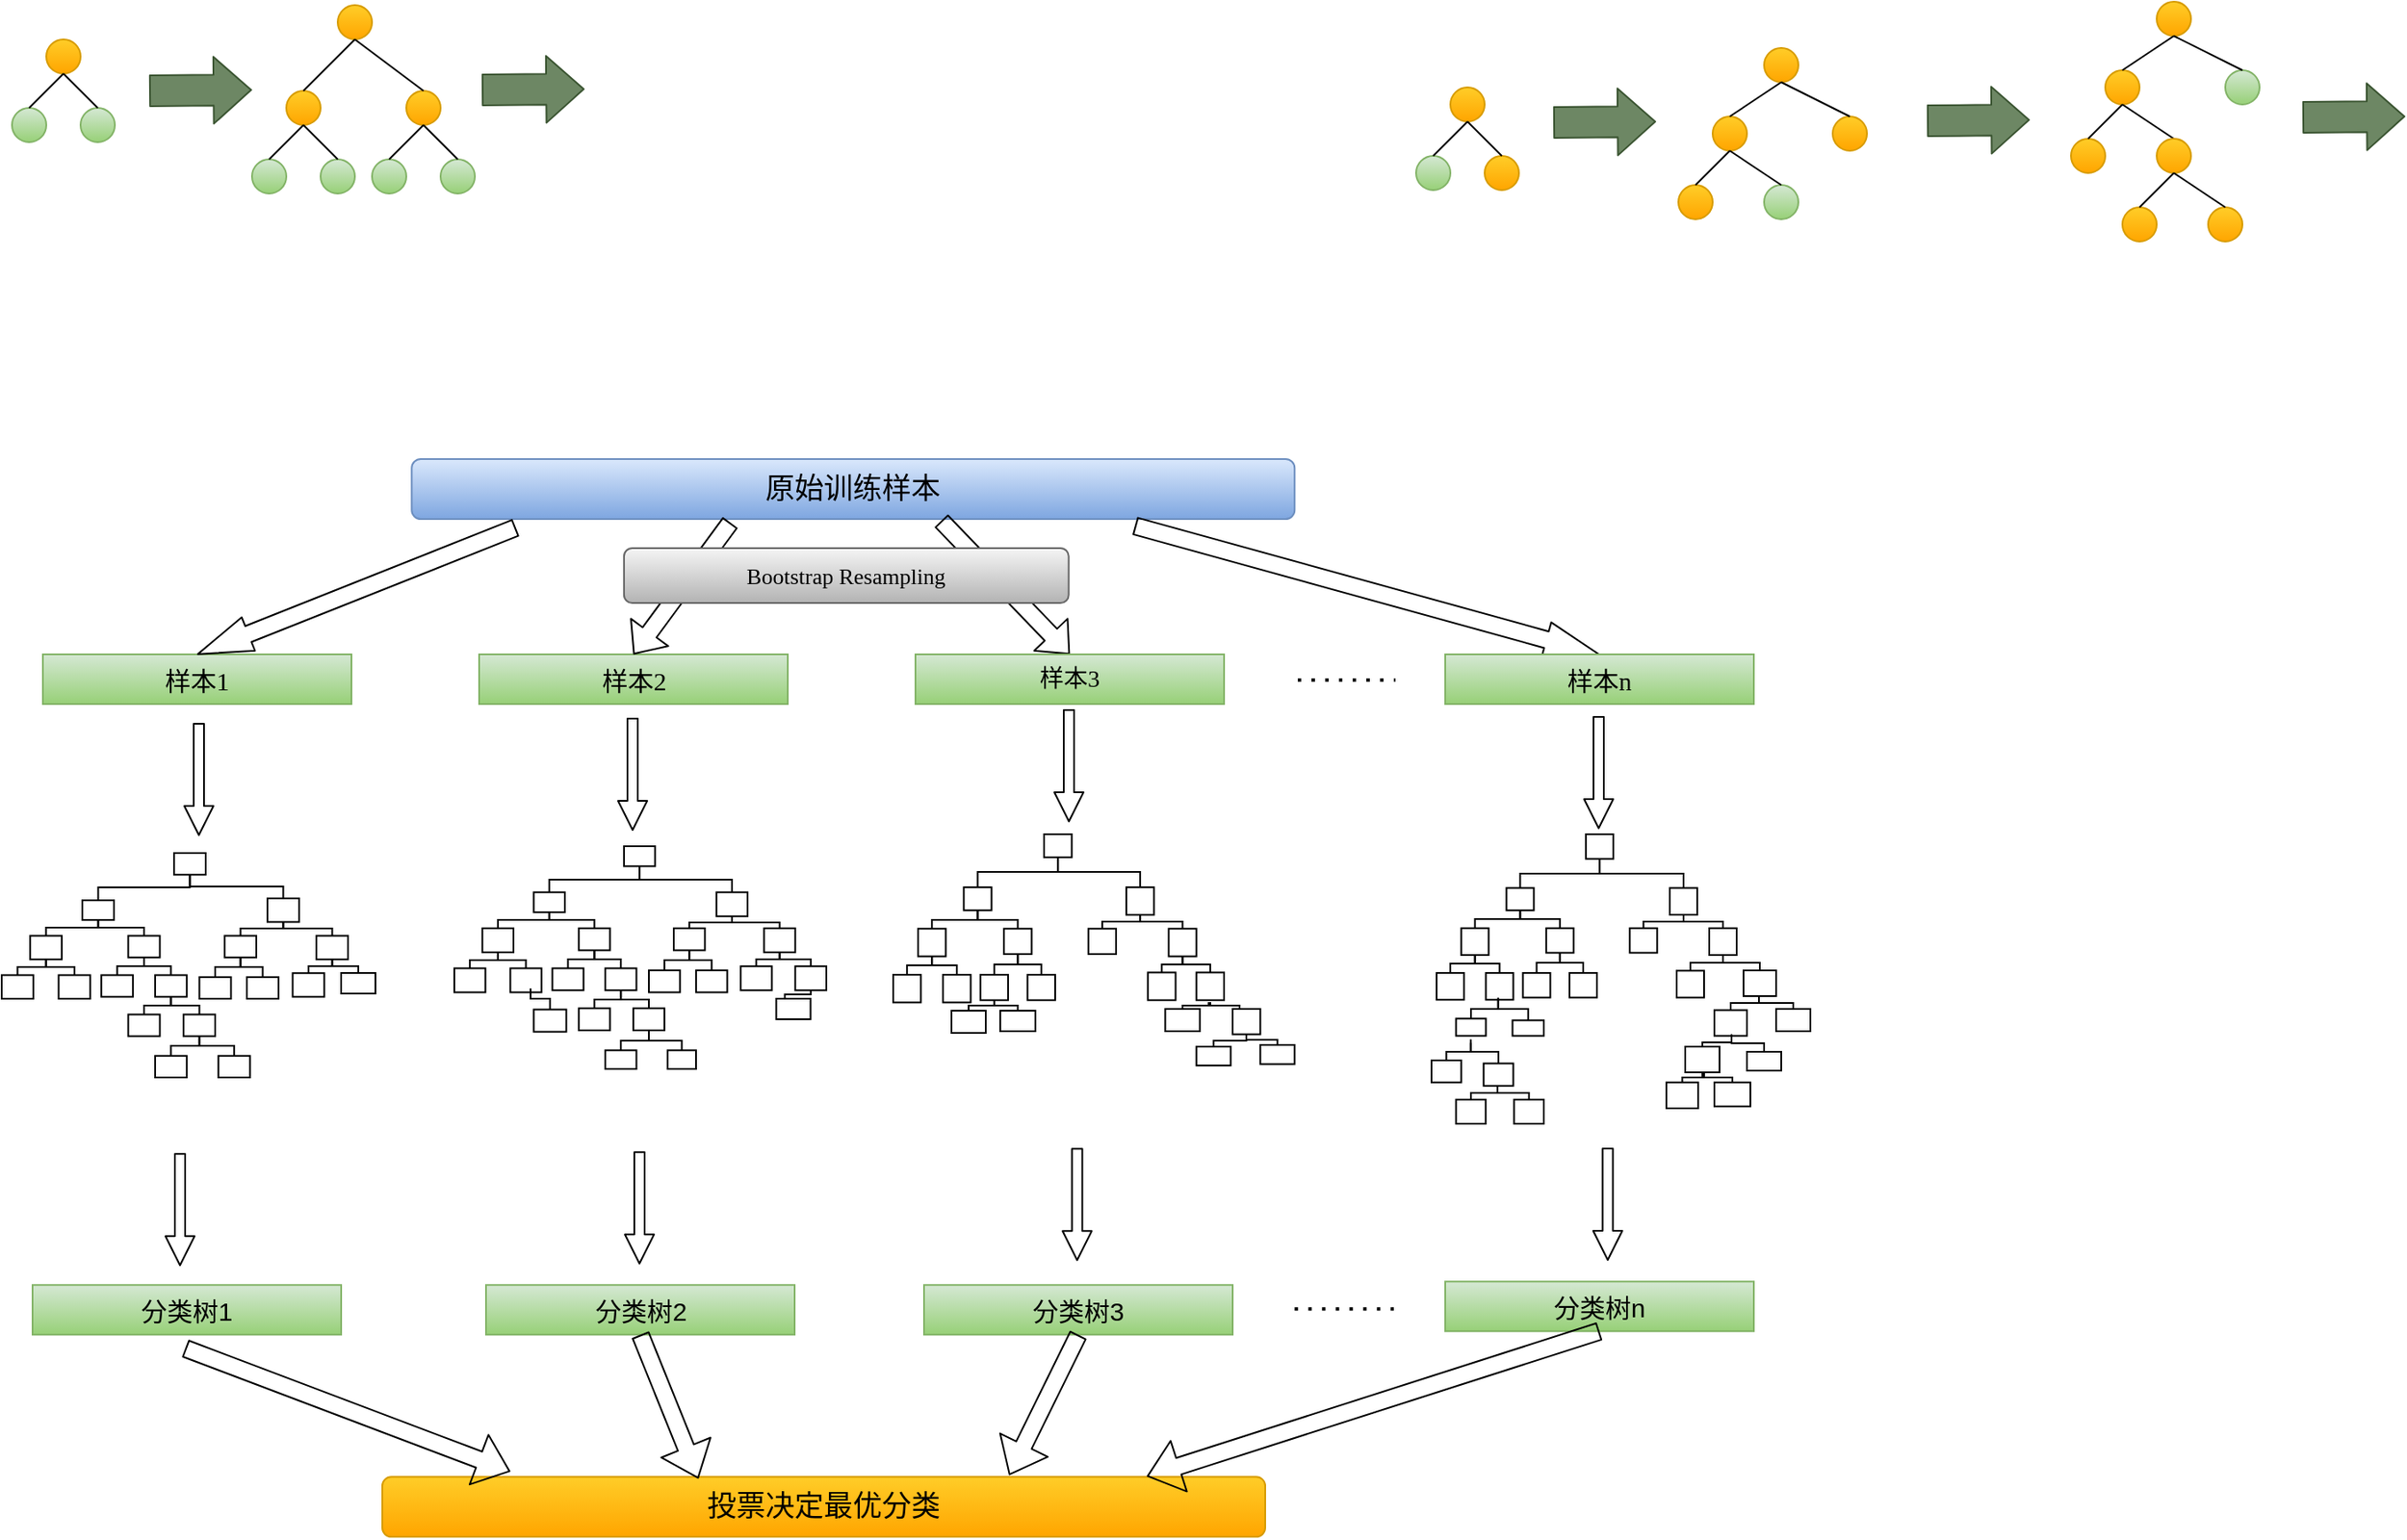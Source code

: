 <mxfile version="13.7.3" type="github">
  <diagram id="cptyJqA3U-dK_R860sij" name="Page-1">
    <mxGraphModel grid="0" dx="1326" dy="5362" gridSize="10" guides="1" tooltips="1" connect="1" arrows="1" fold="1" page="1" pageScale="1" pageWidth="827" pageHeight="1169" math="0" shadow="0">
      <root>
        <mxCell id="0" />
        <mxCell id="1" parent="0" />
        <mxCell id="-Ne3hmI78uOsi_AClF5e-1" value="" parent="1" style="ellipse;whiteSpace=wrap;html=1;aspect=fixed;fillColor=#ffcd28;strokeColor=#d79b00;gradientColor=#ffa500;" vertex="1">
          <mxGeometry as="geometry" x="92" y="-3597" width="20" height="20" />
        </mxCell>
        <mxCell id="-Ne3hmI78uOsi_AClF5e-2" value="" parent="1" style="ellipse;whiteSpace=wrap;html=1;aspect=fixed;fillColor=#d5e8d4;strokeColor=#82b366;gradientColor=#97d077;" vertex="1">
          <mxGeometry as="geometry" x="72" y="-3557" width="20" height="20" />
        </mxCell>
        <mxCell id="-Ne3hmI78uOsi_AClF5e-3" value="" parent="1" style="ellipse;whiteSpace=wrap;html=1;aspect=fixed;fillColor=#d5e8d4;strokeColor=#82b366;gradientColor=#97d077;" vertex="1">
          <mxGeometry as="geometry" x="112" y="-3557" width="20" height="20" />
        </mxCell>
        <mxCell id="-Ne3hmI78uOsi_AClF5e-4" value="" parent="1" style="endArrow=none;html=1;entryX=0.5;entryY=1;entryDx=0;entryDy=0;exitX=0.5;exitY=0;exitDx=0;exitDy=0;" edge="1" source="-Ne3hmI78uOsi_AClF5e-2" target="-Ne3hmI78uOsi_AClF5e-1">
          <mxGeometry as="geometry" width="50" height="50" relative="1">
            <mxPoint as="sourcePoint" x="62" y="-3547" />
            <mxPoint as="targetPoint" x="112" y="-3607" />
          </mxGeometry>
        </mxCell>
        <mxCell id="-Ne3hmI78uOsi_AClF5e-5" value="" parent="1" style="endArrow=none;html=1;exitX=0.5;exitY=0;exitDx=0;exitDy=0;entryX=0.5;entryY=1;entryDx=0;entryDy=0;" edge="1" source="-Ne3hmI78uOsi_AClF5e-3" target="-Ne3hmI78uOsi_AClF5e-1">
          <mxGeometry as="geometry" width="50" height="50" relative="1">
            <mxPoint as="sourcePoint" x="102" y="-3457" />
            <mxPoint as="targetPoint" x="152" y="-3507" />
          </mxGeometry>
        </mxCell>
        <mxCell id="-Ne3hmI78uOsi_AClF5e-7" value="" parent="1" style="ellipse;whiteSpace=wrap;html=1;aspect=fixed;fillColor=#ffcd28;strokeColor=#d79b00;gradientColor=#ffa500;" vertex="1">
          <mxGeometry as="geometry" x="262" y="-3617" width="20" height="20" />
        </mxCell>
        <mxCell id="-Ne3hmI78uOsi_AClF5e-8" value="" parent="1" style="ellipse;whiteSpace=wrap;html=1;aspect=fixed;fillColor=#ffcd28;strokeColor=#d79b00;gradientColor=#ffa500;" vertex="1">
          <mxGeometry as="geometry" x="302" y="-3567" width="20" height="20" />
        </mxCell>
        <mxCell id="-Ne3hmI78uOsi_AClF5e-9" value="" parent="1" style="ellipse;whiteSpace=wrap;html=1;aspect=fixed;fillColor=#ffcd28;strokeColor=#d79b00;gradientColor=#ffa500;" vertex="1">
          <mxGeometry as="geometry" x="232" y="-3567" width="20" height="20" />
        </mxCell>
        <mxCell id="-Ne3hmI78uOsi_AClF5e-10" value="" parent="1" style="ellipse;whiteSpace=wrap;html=1;aspect=fixed;fillColor=#d5e8d4;strokeColor=#82b366;gradientColor=#97d077;" vertex="1">
          <mxGeometry as="geometry" x="212" y="-3527" width="20" height="20" />
        </mxCell>
        <mxCell id="-Ne3hmI78uOsi_AClF5e-11" value="" parent="1" style="ellipse;whiteSpace=wrap;html=1;aspect=fixed;fillColor=#d5e8d4;strokeColor=#82b366;gradientColor=#97d077;" vertex="1">
          <mxGeometry as="geometry" x="252" y="-3527" width="20" height="20" />
        </mxCell>
        <mxCell id="-Ne3hmI78uOsi_AClF5e-12" value="" parent="1" style="ellipse;whiteSpace=wrap;html=1;aspect=fixed;fillColor=#d5e8d4;strokeColor=#82b366;gradientColor=#97d077;" vertex="1">
          <mxGeometry as="geometry" x="282" y="-3527" width="20" height="20" />
        </mxCell>
        <mxCell id="-Ne3hmI78uOsi_AClF5e-13" value="" parent="1" style="ellipse;whiteSpace=wrap;html=1;aspect=fixed;fillColor=#d5e8d4;strokeColor=#82b366;gradientColor=#97d077;" vertex="1">
          <mxGeometry as="geometry" x="322" y="-3527" width="20" height="20" />
        </mxCell>
        <mxCell id="-Ne3hmI78uOsi_AClF5e-14" value="" parent="1" style="endArrow=none;html=1;entryX=0.5;entryY=1;entryDx=0;entryDy=0;exitX=0.5;exitY=0;exitDx=0;exitDy=0;" edge="1" source="-Ne3hmI78uOsi_AClF5e-9" target="-Ne3hmI78uOsi_AClF5e-7">
          <mxGeometry as="geometry" width="50" height="50" relative="1">
            <mxPoint as="sourcePoint" x="352" y="-3437" />
            <mxPoint as="targetPoint" x="402" y="-3487" />
          </mxGeometry>
        </mxCell>
        <mxCell id="-Ne3hmI78uOsi_AClF5e-15" value="" parent="1" style="endArrow=none;html=1;entryX=0.5;entryY=1;entryDx=0;entryDy=0;exitX=0.5;exitY=0;exitDx=0;exitDy=0;" edge="1" source="-Ne3hmI78uOsi_AClF5e-8" target="-Ne3hmI78uOsi_AClF5e-7">
          <mxGeometry as="geometry" width="50" height="50" relative="1">
            <mxPoint as="sourcePoint" x="352" y="-3437" />
            <mxPoint as="targetPoint" x="402" y="-3487" />
          </mxGeometry>
        </mxCell>
        <mxCell id="-Ne3hmI78uOsi_AClF5e-16" value="" parent="1" style="endArrow=none;html=1;entryX=0.5;entryY=1;entryDx=0;entryDy=0;exitX=0.5;exitY=0;exitDx=0;exitDy=0;" edge="1" source="-Ne3hmI78uOsi_AClF5e-10" target="-Ne3hmI78uOsi_AClF5e-9">
          <mxGeometry as="geometry" width="50" height="50" relative="1">
            <mxPoint as="sourcePoint" x="352" y="-3437" />
            <mxPoint as="targetPoint" x="402" y="-3487" />
          </mxGeometry>
        </mxCell>
        <mxCell id="-Ne3hmI78uOsi_AClF5e-17" value="" parent="1" style="endArrow=none;html=1;entryX=0.5;entryY=1;entryDx=0;entryDy=0;exitX=0.5;exitY=0;exitDx=0;exitDy=0;" edge="1" source="-Ne3hmI78uOsi_AClF5e-11" target="-Ne3hmI78uOsi_AClF5e-9">
          <mxGeometry as="geometry" width="50" height="50" relative="1">
            <mxPoint as="sourcePoint" x="352" y="-3437" />
            <mxPoint as="targetPoint" x="402" y="-3487" />
          </mxGeometry>
        </mxCell>
        <mxCell id="-Ne3hmI78uOsi_AClF5e-18" value="" parent="1" style="endArrow=none;html=1;entryX=0.5;entryY=1;entryDx=0;entryDy=0;exitX=0.5;exitY=0;exitDx=0;exitDy=0;" edge="1" source="-Ne3hmI78uOsi_AClF5e-12" target="-Ne3hmI78uOsi_AClF5e-8">
          <mxGeometry as="geometry" width="50" height="50" relative="1">
            <mxPoint as="sourcePoint" x="352" y="-3437" />
            <mxPoint as="targetPoint" x="402" y="-3487" />
          </mxGeometry>
        </mxCell>
        <mxCell id="-Ne3hmI78uOsi_AClF5e-19" value="" parent="1" style="endArrow=none;html=1;entryX=0.5;entryY=1;entryDx=0;entryDy=0;exitX=0.5;exitY=0;exitDx=0;exitDy=0;" edge="1" source="-Ne3hmI78uOsi_AClF5e-13" target="-Ne3hmI78uOsi_AClF5e-8">
          <mxGeometry as="geometry" width="50" height="50" relative="1">
            <mxPoint as="sourcePoint" x="352" y="-3437" />
            <mxPoint as="targetPoint" x="402" y="-3487" />
          </mxGeometry>
        </mxCell>
        <mxCell id="-Ne3hmI78uOsi_AClF5e-22" value="" parent="1" style="shape=flexArrow;endArrow=classic;html=1;width=18;endSize=6.97;fillColor=#6d8764;strokeColor=#3A5431;" edge="1">
          <mxGeometry as="geometry" width="50" height="50" relative="1">
            <mxPoint as="sourcePoint" x="346" y="-3567.5" />
            <mxPoint as="targetPoint" x="406" y="-3568" />
          </mxGeometry>
        </mxCell>
        <mxCell id="-Ne3hmI78uOsi_AClF5e-23" value="" parent="1" style="shape=flexArrow;endArrow=classic;html=1;width=18;endSize=6.97;fillColor=#6d8764;strokeColor=#3A5431;" edge="1">
          <mxGeometry as="geometry" width="50" height="50" relative="1">
            <mxPoint as="sourcePoint" x="152" y="-3567" />
            <mxPoint as="targetPoint" x="212" y="-3567.5" />
          </mxGeometry>
        </mxCell>
        <mxCell id="-Ne3hmI78uOsi_AClF5e-24" value="" parent="1" style="ellipse;whiteSpace=wrap;html=1;aspect=fixed;fillColor=#ffcd28;strokeColor=#d79b00;gradientColor=#ffa500;" vertex="1">
          <mxGeometry as="geometry" x="911" y="-3569" width="20" height="20" />
        </mxCell>
        <mxCell id="-Ne3hmI78uOsi_AClF5e-25" value="" parent="1" style="ellipse;whiteSpace=wrap;html=1;aspect=fixed;fillColor=#d5e8d4;strokeColor=#82b366;gradientColor=#97d077;" vertex="1">
          <mxGeometry as="geometry" x="891" y="-3529" width="20" height="20" />
        </mxCell>
        <mxCell id="-Ne3hmI78uOsi_AClF5e-26" value="" parent="1" style="ellipse;whiteSpace=wrap;html=1;aspect=fixed;fillColor=#ffcd28;strokeColor=#d79b00;gradientColor=#ffa500;" vertex="1">
          <mxGeometry as="geometry" x="931" y="-3529" width="20" height="20" />
        </mxCell>
        <mxCell id="-Ne3hmI78uOsi_AClF5e-27" value="" parent="1" style="endArrow=none;html=1;entryX=0.5;entryY=1;entryDx=0;entryDy=0;exitX=0.5;exitY=0;exitDx=0;exitDy=0;" edge="1" source="-Ne3hmI78uOsi_AClF5e-25" target="-Ne3hmI78uOsi_AClF5e-24">
          <mxGeometry as="geometry" width="50" height="50" relative="1">
            <mxPoint as="sourcePoint" x="881" y="-3529" />
            <mxPoint as="targetPoint" x="931" y="-3589" />
          </mxGeometry>
        </mxCell>
        <mxCell id="-Ne3hmI78uOsi_AClF5e-28" value="" parent="1" style="endArrow=none;html=1;exitX=0.5;exitY=0;exitDx=0;exitDy=0;entryX=0.5;entryY=1;entryDx=0;entryDy=0;" edge="1" source="-Ne3hmI78uOsi_AClF5e-26" target="-Ne3hmI78uOsi_AClF5e-24">
          <mxGeometry as="geometry" width="50" height="50" relative="1">
            <mxPoint as="sourcePoint" x="921" y="-3439" />
            <mxPoint as="targetPoint" x="971" y="-3489" />
          </mxGeometry>
        </mxCell>
        <mxCell id="-Ne3hmI78uOsi_AClF5e-29" value="" parent="1" style="ellipse;whiteSpace=wrap;html=1;aspect=fixed;fillColor=#ffcd28;strokeColor=#d79b00;gradientColor=#ffa500;" vertex="1">
          <mxGeometry as="geometry" x="1094" y="-3592" width="20" height="20" />
        </mxCell>
        <mxCell id="-Ne3hmI78uOsi_AClF5e-30" value="" parent="1" style="ellipse;whiteSpace=wrap;html=1;aspect=fixed;fillColor=#ffcd28;strokeColor=#d79b00;gradientColor=#ffa500;" vertex="1">
          <mxGeometry as="geometry" x="1134" y="-3552" width="20" height="20" />
        </mxCell>
        <mxCell id="-Ne3hmI78uOsi_AClF5e-31" value="" parent="1" style="ellipse;whiteSpace=wrap;html=1;aspect=fixed;fillColor=#ffcd28;strokeColor=#d79b00;gradientColor=#ffa500;" vertex="1">
          <mxGeometry as="geometry" x="1064" y="-3552" width="20" height="20" />
        </mxCell>
        <mxCell id="-Ne3hmI78uOsi_AClF5e-32" value="" parent="1" style="ellipse;whiteSpace=wrap;html=1;aspect=fixed;fillColor=#ffcd28;strokeColor=#d79b00;gradientColor=#ffa500;" vertex="1">
          <mxGeometry as="geometry" x="1044" y="-3512" width="20" height="20" />
        </mxCell>
        <mxCell id="-Ne3hmI78uOsi_AClF5e-33" value="" parent="1" style="ellipse;whiteSpace=wrap;html=1;aspect=fixed;fillColor=#d5e8d4;strokeColor=#82b366;gradientColor=#97d077;" vertex="1">
          <mxGeometry as="geometry" x="1094" y="-3512" width="20" height="20" />
        </mxCell>
        <mxCell id="-Ne3hmI78uOsi_AClF5e-35" value="" parent="1" style="endArrow=none;html=1;entryX=0.5;entryY=1;entryDx=0;entryDy=0;exitX=0.5;exitY=0;exitDx=0;exitDy=0;" edge="1" source="-Ne3hmI78uOsi_AClF5e-31" target="-Ne3hmI78uOsi_AClF5e-29">
          <mxGeometry as="geometry" width="50" height="50" relative="1">
            <mxPoint as="sourcePoint" x="1184" y="-3402" />
            <mxPoint as="targetPoint" x="1234" y="-3452" />
          </mxGeometry>
        </mxCell>
        <mxCell id="-Ne3hmI78uOsi_AClF5e-36" value="" parent="1" style="endArrow=none;html=1;entryX=0.5;entryY=1;entryDx=0;entryDy=0;exitX=0.5;exitY=0;exitDx=0;exitDy=0;" edge="1" source="-Ne3hmI78uOsi_AClF5e-30" target="-Ne3hmI78uOsi_AClF5e-29">
          <mxGeometry as="geometry" width="50" height="50" relative="1">
            <mxPoint as="sourcePoint" x="1184" y="-3402" />
            <mxPoint as="targetPoint" x="1234" y="-3452" />
          </mxGeometry>
        </mxCell>
        <mxCell id="-Ne3hmI78uOsi_AClF5e-37" value="" parent="1" style="endArrow=none;html=1;entryX=0.5;entryY=1;entryDx=0;entryDy=0;exitX=0.5;exitY=0;exitDx=0;exitDy=0;" edge="1" source="-Ne3hmI78uOsi_AClF5e-32" target="-Ne3hmI78uOsi_AClF5e-31">
          <mxGeometry as="geometry" width="50" height="50" relative="1">
            <mxPoint as="sourcePoint" x="1184" y="-3402" />
            <mxPoint as="targetPoint" x="1234" y="-3452" />
          </mxGeometry>
        </mxCell>
        <mxCell id="-Ne3hmI78uOsi_AClF5e-38" value="" parent="1" style="endArrow=none;html=1;entryX=0.5;entryY=1;entryDx=0;entryDy=0;exitX=0.5;exitY=0;exitDx=0;exitDy=0;" edge="1" source="-Ne3hmI78uOsi_AClF5e-33" target="-Ne3hmI78uOsi_AClF5e-31">
          <mxGeometry as="geometry" width="50" height="50" relative="1">
            <mxPoint as="sourcePoint" x="1184" y="-3402" />
            <mxPoint as="targetPoint" x="1234" y="-3452" />
          </mxGeometry>
        </mxCell>
        <mxCell id="-Ne3hmI78uOsi_AClF5e-40" value="" parent="1" style="ellipse;whiteSpace=wrap;html=1;aspect=fixed;fillColor=#ffcd28;strokeColor=#d79b00;gradientColor=#ffa500;" vertex="1">
          <mxGeometry as="geometry" x="1323" y="-3619" width="20" height="20" />
        </mxCell>
        <mxCell id="-Ne3hmI78uOsi_AClF5e-41" value="" parent="1" style="ellipse;aspect=fixed;fillColor=#d5e8d4;strokeColor=#82b366;gradientColor=#97d077;html=1;whiteSpace=wrap;" vertex="1">
          <mxGeometry as="geometry" x="1363" y="-3579" width="20" height="20" />
        </mxCell>
        <mxCell id="-Ne3hmI78uOsi_AClF5e-42" value="" parent="1" style="ellipse;whiteSpace=wrap;html=1;aspect=fixed;fillColor=#ffcd28;strokeColor=#d79b00;gradientColor=#ffa500;" vertex="1">
          <mxGeometry as="geometry" x="1293" y="-3579" width="20" height="20" />
        </mxCell>
        <mxCell id="-Ne3hmI78uOsi_AClF5e-43" value="" parent="1" style="ellipse;whiteSpace=wrap;html=1;aspect=fixed;fillColor=#ffcd28;strokeColor=#d79b00;gradientColor=#ffa500;" vertex="1">
          <mxGeometry as="geometry" x="1273" y="-3539" width="20" height="20" />
        </mxCell>
        <mxCell id="-Ne3hmI78uOsi_AClF5e-45" value="" parent="1" style="endArrow=none;html=1;entryX=0.5;entryY=1;entryDx=0;entryDy=0;exitX=0.5;exitY=0;exitDx=0;exitDy=0;" edge="1" source="-Ne3hmI78uOsi_AClF5e-42" target="-Ne3hmI78uOsi_AClF5e-40">
          <mxGeometry as="geometry" width="50" height="50" relative="1">
            <mxPoint as="sourcePoint" x="1433" y="-3469" />
            <mxPoint as="targetPoint" x="1483" y="-3519" />
          </mxGeometry>
        </mxCell>
        <mxCell id="-Ne3hmI78uOsi_AClF5e-46" value="" parent="1" style="endArrow=none;html=1;entryX=0.5;entryY=1;entryDx=0;entryDy=0;exitX=0.5;exitY=0;exitDx=0;exitDy=0;" edge="1" source="-Ne3hmI78uOsi_AClF5e-41" target="-Ne3hmI78uOsi_AClF5e-40">
          <mxGeometry as="geometry" width="50" height="50" relative="1">
            <mxPoint as="sourcePoint" x="1433" y="-3469" />
            <mxPoint as="targetPoint" x="1483" y="-3519" />
          </mxGeometry>
        </mxCell>
        <mxCell id="-Ne3hmI78uOsi_AClF5e-47" value="" parent="1" style="endArrow=none;html=1;entryX=0.5;entryY=1;entryDx=0;entryDy=0;exitX=0.5;exitY=0;exitDx=0;exitDy=0;" edge="1" source="-Ne3hmI78uOsi_AClF5e-43" target="-Ne3hmI78uOsi_AClF5e-42">
          <mxGeometry as="geometry" width="50" height="50" relative="1">
            <mxPoint as="sourcePoint" x="1433" y="-3469" />
            <mxPoint as="targetPoint" x="1483" y="-3519" />
          </mxGeometry>
        </mxCell>
        <mxCell id="-Ne3hmI78uOsi_AClF5e-48" value="" parent="1" style="endArrow=none;html=1;entryX=0.5;entryY=1;entryDx=0;entryDy=0;exitX=0.5;exitY=0;exitDx=0;exitDy=0;" edge="1" source="-Ne3hmI78uOsi_AClF5e-49" target="-Ne3hmI78uOsi_AClF5e-42">
          <mxGeometry as="geometry" width="50" height="50" relative="1">
            <mxPoint as="sourcePoint" x="1383" y="-3549" />
            <mxPoint as="targetPoint" x="1483" y="-3519" />
          </mxGeometry>
        </mxCell>
        <mxCell id="-Ne3hmI78uOsi_AClF5e-49" value="" parent="1" style="ellipse;whiteSpace=wrap;html=1;aspect=fixed;fillColor=#ffcd28;strokeColor=#d79b00;gradientColor=#ffa500;" vertex="1">
          <mxGeometry as="geometry" x="1323" y="-3539" width="20" height="20" />
        </mxCell>
        <mxCell id="-Ne3hmI78uOsi_AClF5e-50" value="" parent="1" style="ellipse;whiteSpace=wrap;html=1;aspect=fixed;fillColor=#ffcd28;strokeColor=#d79b00;gradientColor=#ffa500;" vertex="1">
          <mxGeometry as="geometry" x="1303" y="-3499" width="20" height="20" />
        </mxCell>
        <mxCell id="-Ne3hmI78uOsi_AClF5e-51" value="" parent="1" style="ellipse;whiteSpace=wrap;html=1;aspect=fixed;fillColor=#ffcd28;strokeColor=#d79b00;gradientColor=#ffa500;" vertex="1">
          <mxGeometry as="geometry" x="1353" y="-3499" width="20" height="20" />
        </mxCell>
        <mxCell id="-Ne3hmI78uOsi_AClF5e-52" value="" parent="1" style="endArrow=none;html=1;entryX=0.5;entryY=1;entryDx=0;entryDy=0;exitX=0.5;exitY=0;exitDx=0;exitDy=0;" edge="1" source="-Ne3hmI78uOsi_AClF5e-50" target="-Ne3hmI78uOsi_AClF5e-49">
          <mxGeometry as="geometry" width="50" height="50" relative="1">
            <mxPoint as="sourcePoint" x="1333" y="-3469" />
            <mxPoint as="targetPoint" x="1383" y="-3529" />
          </mxGeometry>
        </mxCell>
        <mxCell id="-Ne3hmI78uOsi_AClF5e-53" value="" parent="1" style="endArrow=none;html=1;exitX=0.5;exitY=0;exitDx=0;exitDy=0;entryX=0.5;entryY=1;entryDx=0;entryDy=0;" edge="1" source="-Ne3hmI78uOsi_AClF5e-51" target="-Ne3hmI78uOsi_AClF5e-49">
          <mxGeometry as="geometry" width="50" height="50" relative="1">
            <mxPoint as="sourcePoint" x="1373" y="-3379" />
            <mxPoint as="targetPoint" x="1423" y="-3429" />
          </mxGeometry>
        </mxCell>
        <mxCell id="-Ne3hmI78uOsi_AClF5e-54" value="" parent="1" style="shape=flexArrow;endArrow=classic;html=1;width=18;endSize=6.97;fillColor=#6d8764;strokeColor=#3A5431;" edge="1">
          <mxGeometry as="geometry" width="50" height="50" relative="1">
            <mxPoint as="sourcePoint" x="971" y="-3548.5" />
            <mxPoint as="targetPoint" x="1031" y="-3549" />
          </mxGeometry>
        </mxCell>
        <mxCell id="-Ne3hmI78uOsi_AClF5e-55" value="" parent="1" style="shape=flexArrow;endArrow=classic;html=1;width=18;endSize=6.97;fillColor=#6d8764;strokeColor=#3A5431;" edge="1">
          <mxGeometry as="geometry" width="50" height="50" relative="1">
            <mxPoint as="sourcePoint" x="1189" y="-3549.5" />
            <mxPoint as="targetPoint" x="1249" y="-3550" />
          </mxGeometry>
        </mxCell>
        <mxCell id="-Ne3hmI78uOsi_AClF5e-56" value="" parent="1" style="shape=flexArrow;endArrow=classic;html=1;width=18;endSize=6.97;fillColor=#6d8764;strokeColor=#3A5431;" edge="1">
          <mxGeometry as="geometry" width="50" height="50" relative="1">
            <mxPoint as="sourcePoint" x="1408" y="-3551.5" />
            <mxPoint as="targetPoint" x="1468" y="-3552" />
          </mxGeometry>
        </mxCell>
        <mxCell id="DtvcjG2HMvPcj9f6u7JM-5" value="&lt;font face=&quot;Tahoma&quot; style=&quot;font-size: 17px&quot;&gt;原始训练样本&lt;/font&gt;" parent="1" style="rounded=1;whiteSpace=wrap;html=1;gradientColor=#7ea6e0;fillColor=#dae8fc;strokeColor=#6c8ebf;" vertex="1">
          <mxGeometry as="geometry" x="305.15" y="-3352" width="515" height="35" />
        </mxCell>
        <mxCell id="DtvcjG2HMvPcj9f6u7JM-8" value="&lt;font face=&quot;Tahoma&quot; style=&quot;font-size: 15px&quot;&gt;样本1&lt;/font&gt;" parent="1" style="rounded=0;whiteSpace=wrap;html=1;gradientColor=#97d077;fillColor=#d5e8d4;strokeColor=#82b366;" vertex="1">
          <mxGeometry as="geometry" x="90" y="-3238" width="180" height="29" />
        </mxCell>
        <mxCell id="DtvcjG2HMvPcj9f6u7JM-9" value="&lt;font face=&quot;Tahoma&quot; style=&quot;font-size: 15px&quot;&gt;样本2&lt;/font&gt;" parent="1" style="rounded=0;whiteSpace=wrap;html=1;gradientColor=#97d077;fillColor=#d5e8d4;strokeColor=#82b366;" vertex="1">
          <mxGeometry as="geometry" x="344.5" y="-3238" width="180" height="29" />
        </mxCell>
        <mxCell id="DtvcjG2HMvPcj9f6u7JM-13" value="" parent="1" style="shape=flexArrow;endArrow=classic;html=1;fontColor=#000000;entryX=0.5;entryY=0;entryDx=0;entryDy=0;endWidth=10;endSize=10.21;exitX=0.118;exitY=1.143;exitDx=0;exitDy=0;exitPerimeter=0;" edge="1" source="DtvcjG2HMvPcj9f6u7JM-5" target="DtvcjG2HMvPcj9f6u7JM-8">
          <mxGeometry as="geometry" width="50" height="50" relative="1">
            <mxPoint as="sourcePoint" x="285" y="-3311" />
            <mxPoint as="targetPoint" x="366" y="-3238" />
          </mxGeometry>
        </mxCell>
        <mxCell id="DtvcjG2HMvPcj9f6u7JM-14" value="" parent="1" style="shape=flexArrow;endArrow=classic;html=1;fontColor=#000000;entryX=0.5;entryY=0;entryDx=0;entryDy=0;endWidth=16;endSize=4.8;" edge="1" target="DtvcjG2HMvPcj9f6u7JM-9">
          <mxGeometry as="geometry" width="50" height="50" relative="1">
            <mxPoint as="sourcePoint" x="491" y="-3315" />
            <mxPoint as="targetPoint" x="187.5" y="-3239" />
          </mxGeometry>
        </mxCell>
        <mxCell id="DtvcjG2HMvPcj9f6u7JM-15" value="" parent="1" style="shape=flexArrow;endArrow=classic;html=1;fontColor=#000000;entryX=0.5;entryY=0;entryDx=0;entryDy=0;endWidth=16;endSize=4.8;" edge="1" target="AHKqkS0Dl-gRmXCOMzxG-109">
          <mxGeometry as="geometry" width="50" height="50" relative="1">
            <mxPoint as="sourcePoint" x="614" y="-3316" />
            <mxPoint as="targetPoint" x="572.5" y="-3235" />
          </mxGeometry>
        </mxCell>
        <mxCell id="DtvcjG2HMvPcj9f6u7JM-16" value="" parent="1" style="shape=flexArrow;endArrow=classic;html=1;fontColor=#000000;entryX=0.5;entryY=0;entryDx=0;entryDy=0;endWidth=10;endSize=10.21;exitX=0.819;exitY=1.114;exitDx=0;exitDy=0;exitPerimeter=0;" edge="1" source="DtvcjG2HMvPcj9f6u7JM-5" target="AHKqkS0Dl-gRmXCOMzxG-110">
          <mxGeometry as="geometry" width="50" height="50" relative="1">
            <mxPoint as="sourcePoint" x="438" y="-3304" />
            <mxPoint as="targetPoint" x="710.5" y="-3235" />
          </mxGeometry>
        </mxCell>
        <mxCell id="DtvcjG2HMvPcj9f6u7JM-17" value="" parent="1" style="shape=flexArrow;endArrow=classic;html=1;fontColor=#000000;width=6;endSize=5.33;endWidth=10;" edge="1">
          <mxGeometry as="geometry" width="50" height="50" relative="1">
            <mxPoint as="sourcePoint" x="181" y="-3198" />
            <mxPoint as="targetPoint" x="181" y="-3132" />
          </mxGeometry>
        </mxCell>
        <mxCell id="DtvcjG2HMvPcj9f6u7JM-19" value="" parent="1" style="shape=flexArrow;endArrow=classic;html=1;fontColor=#000000;width=6;endSize=5.33;endWidth=10;" edge="1">
          <mxGeometry as="geometry" width="50" height="50" relative="1">
            <mxPoint as="sourcePoint" x="434" y="-3201" />
            <mxPoint as="targetPoint" x="434" y="-3135" />
          </mxGeometry>
        </mxCell>
        <mxCell id="AHKqkS0Dl-gRmXCOMzxG-98" value="" parent="1" style="whiteSpace=wrap;html=1;align=center;verticalAlign=middle;treeFolding=1;treeMoving=1;newEdgeStyle={&quot;edgeStyle&quot;:&quot;elbowEdgeStyle&quot;,&quot;startArrow&quot;:&quot;none&quot;,&quot;endArrow&quot;:&quot;none&quot;};" vertex="1">
          <mxGeometry as="geometry" x="264" y="-3052" width="20" height="12" />
        </mxCell>
        <mxCell id="AHKqkS0Dl-gRmXCOMzxG-108" value="" parent="1" style="shape=flexArrow;endArrow=classic;html=1;fontColor=#000000;width=6;endSize=5.33;endWidth=10;" edge="1">
          <mxGeometry as="geometry" width="50" height="50" relative="1">
            <mxPoint as="sourcePoint" x="688.5" y="-3206" />
            <mxPoint as="targetPoint" x="688.5" y="-3140" />
          </mxGeometry>
        </mxCell>
        <mxCell id="AHKqkS0Dl-gRmXCOMzxG-109" value="&lt;font face=&quot;Tahoma&quot; style=&quot;font-size: 14px&quot;&gt;样本3&lt;/font&gt;" parent="1" style="rounded=0;whiteSpace=wrap;html=1;gradientColor=#97d077;fillColor=#d5e8d4;strokeColor=#82b366;" vertex="1">
          <mxGeometry as="geometry" x="599" y="-3238" width="180" height="29" />
        </mxCell>
        <mxCell id="AHKqkS0Dl-gRmXCOMzxG-110" value="&lt;font face=&quot;Tahoma&quot; style=&quot;font-size: 15px&quot;&gt;样本n&lt;/font&gt;" parent="1" style="rounded=0;whiteSpace=wrap;html=1;gradientColor=#97d077;fillColor=#d5e8d4;strokeColor=#82b366;" vertex="1">
          <mxGeometry as="geometry" x="908" y="-3238" width="180" height="29" />
        </mxCell>
        <mxCell id="AHKqkS0Dl-gRmXCOMzxG-111" value="" parent="1" style="shape=flexArrow;endArrow=classic;html=1;fontColor=#000000;width=6;endSize=5.33;endWidth=10;" edge="1">
          <mxGeometry as="geometry" width="50" height="50" relative="1">
            <mxPoint as="sourcePoint" x="997.5" y="-3202" />
            <mxPoint as="targetPoint" x="997.5" y="-3136" />
          </mxGeometry>
        </mxCell>
        <mxCell id="AHKqkS0Dl-gRmXCOMzxG-157" value="" parent="1" style="group" vertex="1" connectable="0">
          <mxGeometry as="geometry" x="330" y="-3126" width="217" height="158" />
        </mxCell>
        <UserObject id="AHKqkS0Dl-gRmXCOMzxG-114" label="" treeRoot="1">
          <mxCell parent="AHKqkS0Dl-gRmXCOMzxG-157" style="whiteSpace=wrap;html=1;align=center;treeFolding=1;treeMoving=1;newEdgeStyle={&quot;edgeStyle&quot;:&quot;elbowEdgeStyle&quot;,&quot;startArrow&quot;:&quot;none&quot;,&quot;endArrow&quot;:&quot;none&quot;};" vertex="1">
            <mxGeometry as="geometry" x="98.967" width="18.159" height="11.681" />
          </mxCell>
        </UserObject>
        <mxCell id="AHKqkS0Dl-gRmXCOMzxG-115" value="" parent="AHKqkS0Dl-gRmXCOMzxG-157" style="whiteSpace=wrap;html=1;align=center;verticalAlign=middle;treeFolding=1;treeMoving=1;newEdgeStyle={&quot;edgeStyle&quot;:&quot;elbowEdgeStyle&quot;,&quot;startArrow&quot;:&quot;none&quot;,&quot;endArrow&quot;:&quot;none&quot;};" vertex="1">
          <mxGeometry as="geometry" x="46.305" y="26.867" width="18.159" height="11.681" />
        </mxCell>
        <mxCell id="AHKqkS0Dl-gRmXCOMzxG-112" value="" parent="AHKqkS0Dl-gRmXCOMzxG-157" style="edgeStyle=elbowEdgeStyle;elbow=vertical;startArrow=none;endArrow=none;rounded=0;" edge="1" source="AHKqkS0Dl-gRmXCOMzxG-114" target="AHKqkS0Dl-gRmXCOMzxG-115">
          <mxGeometry as="geometry" relative="1" />
        </mxCell>
        <mxCell id="AHKqkS0Dl-gRmXCOMzxG-116" value="" parent="AHKqkS0Dl-gRmXCOMzxG-157" style="whiteSpace=wrap;html=1;align=center;verticalAlign=middle;treeFolding=1;treeMoving=1;newEdgeStyle={&quot;edgeStyle&quot;:&quot;elbowEdgeStyle&quot;,&quot;startArrow&quot;:&quot;none&quot;,&quot;endArrow&quot;:&quot;none&quot;};" vertex="1">
          <mxGeometry as="geometry" x="152.89" y="26.865" width="18.159" height="14.018" />
        </mxCell>
        <mxCell id="AHKqkS0Dl-gRmXCOMzxG-113" value="" parent="AHKqkS0Dl-gRmXCOMzxG-157" style="edgeStyle=elbowEdgeStyle;elbow=vertical;startArrow=none;endArrow=none;rounded=0;" edge="1" source="AHKqkS0Dl-gRmXCOMzxG-114" target="AHKqkS0Dl-gRmXCOMzxG-116">
          <mxGeometry as="geometry" relative="1" />
        </mxCell>
        <mxCell id="AHKqkS0Dl-gRmXCOMzxG-117" value="" parent="AHKqkS0Dl-gRmXCOMzxG-157" style="edgeStyle=elbowEdgeStyle;elbow=vertical;startArrow=none;endArrow=none;rounded=0;" edge="1" source="AHKqkS0Dl-gRmXCOMzxG-115" target="AHKqkS0Dl-gRmXCOMzxG-118">
          <mxGeometry as="geometry" relative="1">
            <mxPoint as="sourcePoint" x="-80.808" y="-47.894" />
          </mxGeometry>
        </mxCell>
        <mxCell id="AHKqkS0Dl-gRmXCOMzxG-118" value="" parent="AHKqkS0Dl-gRmXCOMzxG-157" style="whiteSpace=wrap;html=1;align=center;verticalAlign=middle;treeFolding=1;treeMoving=1;newEdgeStyle={&quot;edgeStyle&quot;:&quot;elbowEdgeStyle&quot;,&quot;startArrow&quot;:&quot;none&quot;,&quot;endArrow&quot;:&quot;none&quot;};" vertex="1">
          <mxGeometry as="geometry" x="72.636" y="47.894" width="18.159" height="12.85" />
        </mxCell>
        <mxCell id="AHKqkS0Dl-gRmXCOMzxG-119" value="" parent="AHKqkS0Dl-gRmXCOMzxG-157" style="edgeStyle=elbowEdgeStyle;elbow=vertical;startArrow=none;endArrow=none;rounded=0;" edge="1" source="AHKqkS0Dl-gRmXCOMzxG-116" target="AHKqkS0Dl-gRmXCOMzxG-120">
          <mxGeometry as="geometry" relative="1">
            <mxPoint as="sourcePoint" x="-80.808" y="-47.894" />
          </mxGeometry>
        </mxCell>
        <mxCell id="AHKqkS0Dl-gRmXCOMzxG-120" value="" parent="AHKqkS0Dl-gRmXCOMzxG-157" style="whiteSpace=wrap;html=1;align=center;verticalAlign=middle;treeFolding=1;treeMoving=1;newEdgeStyle={&quot;edgeStyle&quot;:&quot;elbowEdgeStyle&quot;,&quot;startArrow&quot;:&quot;none&quot;,&quot;endArrow&quot;:&quot;none&quot;};" vertex="1">
          <mxGeometry as="geometry" x="128.021" y="47.894" width="18.159" height="12.85" />
        </mxCell>
        <mxCell id="AHKqkS0Dl-gRmXCOMzxG-121" value="" parent="AHKqkS0Dl-gRmXCOMzxG-157" style="whiteSpace=wrap;html=1;align=center;verticalAlign=middle;treeFolding=1;treeMoving=1;newEdgeStyle={&quot;edgeStyle&quot;:&quot;elbowEdgeStyle&quot;,&quot;startArrow&quot;:&quot;none&quot;,&quot;endArrow&quot;:&quot;none&quot;};" vertex="1">
          <mxGeometry as="geometry" x="16.343" y="47.894" width="18.159" height="14.018" />
        </mxCell>
        <mxCell id="AHKqkS0Dl-gRmXCOMzxG-122" value="" parent="AHKqkS0Dl-gRmXCOMzxG-157" style="edgeStyle=elbowEdgeStyle;elbow=vertical;startArrow=none;endArrow=none;rounded=0;" edge="1" source="AHKqkS0Dl-gRmXCOMzxG-115" target="AHKqkS0Dl-gRmXCOMzxG-121">
          <mxGeometry as="geometry" relative="1">
            <mxPoint as="sourcePoint" x="-165.247" y="-105.133" />
          </mxGeometry>
        </mxCell>
        <mxCell id="AHKqkS0Dl-gRmXCOMzxG-123" value="" parent="AHKqkS0Dl-gRmXCOMzxG-157" style="whiteSpace=wrap;html=1;align=center;verticalAlign=middle;treeFolding=1;treeMoving=1;newEdgeStyle={&quot;edgeStyle&quot;:&quot;elbowEdgeStyle&quot;,&quot;startArrow&quot;:&quot;none&quot;,&quot;endArrow&quot;:&quot;none&quot;};" vertex="1">
          <mxGeometry as="geometry" x="180.682" y="47.894" width="18.159" height="14.018" />
        </mxCell>
        <mxCell id="AHKqkS0Dl-gRmXCOMzxG-124" value="" parent="AHKqkS0Dl-gRmXCOMzxG-157" style="edgeStyle=elbowEdgeStyle;elbow=vertical;startArrow=none;endArrow=none;rounded=0;" edge="1" source="AHKqkS0Dl-gRmXCOMzxG-116" target="AHKqkS0Dl-gRmXCOMzxG-123">
          <mxGeometry as="geometry" relative="1">
            <mxPoint as="sourcePoint" x="-108.046" y="-115.646" />
          </mxGeometry>
        </mxCell>
        <mxCell id="AHKqkS0Dl-gRmXCOMzxG-125" value="" parent="AHKqkS0Dl-gRmXCOMzxG-157" style="edgeStyle=elbowEdgeStyle;elbow=vertical;startArrow=none;endArrow=none;rounded=0;" edge="1" source="AHKqkS0Dl-gRmXCOMzxG-121" target="AHKqkS0Dl-gRmXCOMzxG-126">
          <mxGeometry as="geometry" relative="1">
            <mxPoint as="sourcePoint" x="63.556" y="25.699" />
          </mxGeometry>
        </mxCell>
        <mxCell id="AHKqkS0Dl-gRmXCOMzxG-126" value="" parent="AHKqkS0Dl-gRmXCOMzxG-157" style="whiteSpace=wrap;html=1;align=center;verticalAlign=middle;treeFolding=1;treeMoving=1;newEdgeStyle={&quot;edgeStyle&quot;:&quot;elbowEdgeStyle&quot;,&quot;startArrow&quot;:&quot;none&quot;,&quot;endArrow&quot;:&quot;none&quot;};" vertex="1">
          <mxGeometry as="geometry" y="71.257" width="18.159" height="14.018" />
        </mxCell>
        <mxCell id="AHKqkS0Dl-gRmXCOMzxG-127" value="" parent="AHKqkS0Dl-gRmXCOMzxG-157" style="edgeStyle=elbowEdgeStyle;elbow=vertical;startArrow=none;endArrow=none;rounded=0;" edge="1" source="AHKqkS0Dl-gRmXCOMzxG-121" target="AHKqkS0Dl-gRmXCOMzxG-128">
          <mxGeometry as="geometry" relative="1">
            <mxPoint as="sourcePoint" x="63.556" y="25.699" />
          </mxGeometry>
        </mxCell>
        <mxCell id="AHKqkS0Dl-gRmXCOMzxG-128" value="" parent="AHKqkS0Dl-gRmXCOMzxG-157" style="whiteSpace=wrap;html=1;align=center;verticalAlign=middle;treeFolding=1;treeMoving=1;newEdgeStyle={&quot;edgeStyle&quot;:&quot;elbowEdgeStyle&quot;,&quot;startArrow&quot;:&quot;none&quot;,&quot;endArrow&quot;:&quot;none&quot;};" vertex="1">
          <mxGeometry as="geometry" x="32.686" y="71.257" width="18.159" height="14.018" />
        </mxCell>
        <mxCell id="AHKqkS0Dl-gRmXCOMzxG-129" value="" parent="AHKqkS0Dl-gRmXCOMzxG-157" style="edgeStyle=elbowEdgeStyle;elbow=vertical;startArrow=none;endArrow=none;rounded=0;" edge="1" source="AHKqkS0Dl-gRmXCOMzxG-118" target="AHKqkS0Dl-gRmXCOMzxG-130">
          <mxGeometry as="geometry" relative="1">
            <mxPoint as="sourcePoint" x="63.556" y="25.699" />
          </mxGeometry>
        </mxCell>
        <mxCell id="AHKqkS0Dl-gRmXCOMzxG-130" value="" parent="AHKqkS0Dl-gRmXCOMzxG-157" style="whiteSpace=wrap;html=1;align=center;verticalAlign=middle;treeFolding=1;treeMoving=1;newEdgeStyle={&quot;edgeStyle&quot;:&quot;elbowEdgeStyle&quot;,&quot;startArrow&quot;:&quot;none&quot;,&quot;endArrow&quot;:&quot;none&quot;};" vertex="1">
          <mxGeometry as="geometry" x="57.201" y="71.257" width="18.159" height="12.85" />
        </mxCell>
        <mxCell id="AHKqkS0Dl-gRmXCOMzxG-131" value="" parent="AHKqkS0Dl-gRmXCOMzxG-157" style="edgeStyle=elbowEdgeStyle;elbow=vertical;startArrow=none;endArrow=none;rounded=0;" edge="1" source="AHKqkS0Dl-gRmXCOMzxG-118" target="AHKqkS0Dl-gRmXCOMzxG-132">
          <mxGeometry as="geometry" relative="1">
            <mxPoint as="sourcePoint" x="63.556" y="25.699" />
          </mxGeometry>
        </mxCell>
        <mxCell id="AHKqkS0Dl-gRmXCOMzxG-132" value="" parent="AHKqkS0Dl-gRmXCOMzxG-157" style="whiteSpace=wrap;html=1;align=center;verticalAlign=middle;treeFolding=1;treeMoving=1;newEdgeStyle={&quot;edgeStyle&quot;:&quot;elbowEdgeStyle&quot;,&quot;startArrow&quot;:&quot;none&quot;,&quot;endArrow&quot;:&quot;none&quot;};direction=west;" vertex="1">
          <mxGeometry as="geometry" x="88.071" y="71.254" width="18.159" height="12.85" />
        </mxCell>
        <mxCell id="AHKqkS0Dl-gRmXCOMzxG-133" value="" parent="AHKqkS0Dl-gRmXCOMzxG-157" style="edgeStyle=elbowEdgeStyle;elbow=vertical;startArrow=none;endArrow=none;rounded=0;" edge="1" source="AHKqkS0Dl-gRmXCOMzxG-120" target="AHKqkS0Dl-gRmXCOMzxG-134">
          <mxGeometry as="geometry" relative="1">
            <mxPoint as="sourcePoint" x="168.879" y="24.531" />
          </mxGeometry>
        </mxCell>
        <mxCell id="AHKqkS0Dl-gRmXCOMzxG-134" value="" parent="AHKqkS0Dl-gRmXCOMzxG-157" style="whiteSpace=wrap;html=1;align=center;verticalAlign=middle;treeFolding=1;treeMoving=1;newEdgeStyle={&quot;edgeStyle&quot;:&quot;elbowEdgeStyle&quot;,&quot;startArrow&quot;:&quot;none&quot;,&quot;endArrow&quot;:&quot;none&quot;};" vertex="1">
          <mxGeometry as="geometry" x="113.494" y="72.425" width="18.159" height="12.85" />
        </mxCell>
        <mxCell id="AHKqkS0Dl-gRmXCOMzxG-135" value="" parent="AHKqkS0Dl-gRmXCOMzxG-157" style="edgeStyle=elbowEdgeStyle;elbow=vertical;startArrow=none;endArrow=none;rounded=0;" edge="1" source="AHKqkS0Dl-gRmXCOMzxG-120" target="AHKqkS0Dl-gRmXCOMzxG-136">
          <mxGeometry as="geometry" relative="1">
            <mxPoint as="sourcePoint" x="168.879" y="24.531" />
          </mxGeometry>
        </mxCell>
        <mxCell id="AHKqkS0Dl-gRmXCOMzxG-136" value="" parent="AHKqkS0Dl-gRmXCOMzxG-157" style="whiteSpace=wrap;html=1;align=center;verticalAlign=middle;treeFolding=1;treeMoving=1;newEdgeStyle={&quot;edgeStyle&quot;:&quot;elbowEdgeStyle&quot;,&quot;startArrow&quot;:&quot;none&quot;,&quot;endArrow&quot;:&quot;none&quot;};" vertex="1">
          <mxGeometry as="geometry" x="141.049" y="72.428" width="18.159" height="12.85" />
        </mxCell>
        <mxCell id="AHKqkS0Dl-gRmXCOMzxG-137" value="" parent="AHKqkS0Dl-gRmXCOMzxG-157" style="edgeStyle=elbowEdgeStyle;elbow=vertical;startArrow=none;endArrow=none;rounded=0;" edge="1" source="AHKqkS0Dl-gRmXCOMzxG-123" target="AHKqkS0Dl-gRmXCOMzxG-138">
          <mxGeometry as="geometry" relative="1">
            <mxPoint as="sourcePoint" x="168.879" y="24.531" />
          </mxGeometry>
        </mxCell>
        <mxCell id="AHKqkS0Dl-gRmXCOMzxG-138" value="" parent="AHKqkS0Dl-gRmXCOMzxG-157" style="whiteSpace=wrap;html=1;align=center;verticalAlign=middle;treeFolding=1;treeMoving=1;newEdgeStyle={&quot;edgeStyle&quot;:&quot;elbowEdgeStyle&quot;,&quot;startArrow&quot;:&quot;none&quot;,&quot;endArrow&quot;:&quot;none&quot;};" vertex="1">
          <mxGeometry as="geometry" x="167.063" y="70.088" width="18.159" height="14.018" />
        </mxCell>
        <mxCell id="AHKqkS0Dl-gRmXCOMzxG-139" value="" parent="AHKqkS0Dl-gRmXCOMzxG-157" style="edgeStyle=elbowEdgeStyle;elbow=vertical;startArrow=none;endArrow=none;rounded=0;" edge="1" source="AHKqkS0Dl-gRmXCOMzxG-123" target="AHKqkS0Dl-gRmXCOMzxG-140">
          <mxGeometry as="geometry" relative="1">
            <mxPoint as="sourcePoint" x="168.879" y="24.531" />
          </mxGeometry>
        </mxCell>
        <mxCell id="AHKqkS0Dl-gRmXCOMzxG-140" value="" parent="AHKqkS0Dl-gRmXCOMzxG-157" style="whiteSpace=wrap;html=1;align=center;verticalAlign=middle;treeFolding=1;treeMoving=1;newEdgeStyle={&quot;edgeStyle&quot;:&quot;elbowEdgeStyle&quot;,&quot;startArrow&quot;:&quot;none&quot;,&quot;endArrow&quot;:&quot;none&quot;};" vertex="1">
          <mxGeometry as="geometry" x="198.841" y="70.088" width="18.159" height="14.018" />
        </mxCell>
        <mxCell id="AHKqkS0Dl-gRmXCOMzxG-141" value="" parent="AHKqkS0Dl-gRmXCOMzxG-157" style="edgeStyle=elbowEdgeStyle;elbow=vertical;startArrow=none;endArrow=none;rounded=0;" edge="1" source="AHKqkS0Dl-gRmXCOMzxG-132" target="AHKqkS0Dl-gRmXCOMzxG-142">
          <mxGeometry as="geometry" relative="1">
            <mxPoint as="sourcePoint" x="90.795" y="47.894" />
          </mxGeometry>
        </mxCell>
        <mxCell id="AHKqkS0Dl-gRmXCOMzxG-142" value="" parent="AHKqkS0Dl-gRmXCOMzxG-157" style="whiteSpace=wrap;html=1;align=center;verticalAlign=middle;treeFolding=1;treeMoving=1;newEdgeStyle={&quot;edgeStyle&quot;:&quot;elbowEdgeStyle&quot;,&quot;startArrow&quot;:&quot;none&quot;,&quot;endArrow&quot;:&quot;none&quot;};direction=west;" vertex="1">
          <mxGeometry as="geometry" x="72.636" y="94.619" width="18.159" height="12.85" />
        </mxCell>
        <mxCell id="AHKqkS0Dl-gRmXCOMzxG-143" value="" parent="AHKqkS0Dl-gRmXCOMzxG-157" style="edgeStyle=elbowEdgeStyle;elbow=vertical;startArrow=none;endArrow=none;rounded=0;" edge="1" source="AHKqkS0Dl-gRmXCOMzxG-132" target="AHKqkS0Dl-gRmXCOMzxG-144">
          <mxGeometry as="geometry" relative="1">
            <mxPoint as="sourcePoint" x="90.795" y="47.894" />
          </mxGeometry>
        </mxCell>
        <mxCell id="AHKqkS0Dl-gRmXCOMzxG-144" value="" parent="AHKqkS0Dl-gRmXCOMzxG-157" style="whiteSpace=wrap;html=1;align=center;verticalAlign=middle;treeFolding=1;treeMoving=1;newEdgeStyle={&quot;edgeStyle&quot;:&quot;elbowEdgeStyle&quot;,&quot;startArrow&quot;:&quot;none&quot;,&quot;endArrow&quot;:&quot;none&quot;};direction=west;" vertex="1">
          <mxGeometry as="geometry" x="104.414" y="94.619" width="18.159" height="12.85" />
        </mxCell>
        <mxCell id="AHKqkS0Dl-gRmXCOMzxG-145" value="" parent="AHKqkS0Dl-gRmXCOMzxG-157" style="edgeStyle=elbowEdgeStyle;elbow=vertical;startArrow=none;endArrow=none;rounded=0;" edge="1" source="AHKqkS0Dl-gRmXCOMzxG-144" target="AHKqkS0Dl-gRmXCOMzxG-146">
          <mxGeometry as="geometry" relative="1">
            <mxPoint as="sourcePoint" x="106.23" y="72.425" />
          </mxGeometry>
        </mxCell>
        <mxCell id="AHKqkS0Dl-gRmXCOMzxG-146" value="" parent="AHKqkS0Dl-gRmXCOMzxG-157" style="whiteSpace=wrap;html=1;align=center;verticalAlign=middle;treeFolding=1;treeMoving=1;newEdgeStyle={&quot;edgeStyle&quot;:&quot;elbowEdgeStyle&quot;,&quot;startArrow&quot;:&quot;none&quot;,&quot;endArrow&quot;:&quot;none&quot;};direction=west;" vertex="1">
          <mxGeometry as="geometry" x="88.07" y="119.15" width="18.16" height="10.85" />
        </mxCell>
        <mxCell id="AHKqkS0Dl-gRmXCOMzxG-147" value="" parent="AHKqkS0Dl-gRmXCOMzxG-157" style="edgeStyle=elbowEdgeStyle;elbow=vertical;startArrow=none;endArrow=none;rounded=0;" edge="1" source="AHKqkS0Dl-gRmXCOMzxG-144" target="AHKqkS0Dl-gRmXCOMzxG-148">
          <mxGeometry as="geometry" relative="1">
            <mxPoint as="sourcePoint" x="106.23" y="72.425" />
          </mxGeometry>
        </mxCell>
        <mxCell id="AHKqkS0Dl-gRmXCOMzxG-148" value="" parent="AHKqkS0Dl-gRmXCOMzxG-157" style="whiteSpace=wrap;html=1;align=center;verticalAlign=middle;treeFolding=1;treeMoving=1;newEdgeStyle={&quot;edgeStyle&quot;:&quot;elbowEdgeStyle&quot;,&quot;startArrow&quot;:&quot;none&quot;,&quot;endArrow&quot;:&quot;none&quot;};direction=west;" vertex="1">
          <mxGeometry as="geometry" x="124.39" y="119.15" width="16.61" height="10.85" />
        </mxCell>
        <mxCell id="AHKqkS0Dl-gRmXCOMzxG-361" value="" parent="AHKqkS0Dl-gRmXCOMzxG-157" style="whiteSpace=wrap;html=1;align=center;verticalAlign=middle;treeFolding=1;treeMoving=1;newEdgeStyle={&quot;edgeStyle&quot;:&quot;elbowEdgeStyle&quot;,&quot;startArrow&quot;:&quot;none&quot;,&quot;endArrow&quot;:&quot;none&quot;};strokeColor=#000000;fillColor=#ffffff;" vertex="1">
          <mxGeometry as="geometry" x="46.31" y="95.31" width="19" height="13" />
        </mxCell>
        <mxCell id="AHKqkS0Dl-gRmXCOMzxG-158" value="" parent="1" style="group" vertex="1" connectable="0">
          <mxGeometry as="geometry" x="66" y="-3122" width="202" height="131" />
        </mxCell>
        <UserObject id="AHKqkS0Dl-gRmXCOMzxG-72" label="" treeRoot="1">
          <mxCell parent="AHKqkS0Dl-gRmXCOMzxG-158" style="whiteSpace=wrap;html=1;align=center;treeFolding=1;treeMoving=1;newEdgeStyle={&quot;edgeStyle&quot;:&quot;elbowEdgeStyle&quot;,&quot;startArrow&quot;:&quot;none&quot;,&quot;endArrow&quot;:&quot;none&quot;};" vertex="1">
            <mxGeometry as="geometry" x="100.539" width="18.447" height="12.64" />
          </mxCell>
        </UserObject>
        <mxCell id="AHKqkS0Dl-gRmXCOMzxG-73" value="" parent="AHKqkS0Dl-gRmXCOMzxG-158" style="whiteSpace=wrap;html=1;align=center;verticalAlign=middle;treeFolding=1;treeMoving=1;newEdgeStyle={&quot;edgeStyle&quot;:&quot;elbowEdgeStyle&quot;,&quot;startArrow&quot;:&quot;none&quot;,&quot;endArrow&quot;:&quot;none&quot;};" vertex="1">
          <mxGeometry as="geometry" x="47.041" y="27.579" width="18.447" height="11.491" />
        </mxCell>
        <mxCell id="AHKqkS0Dl-gRmXCOMzxG-70" value="" parent="AHKqkS0Dl-gRmXCOMzxG-158" style="edgeStyle=elbowEdgeStyle;elbow=vertical;startArrow=none;endArrow=none;rounded=0;" edge="1" source="AHKqkS0Dl-gRmXCOMzxG-72" target="AHKqkS0Dl-gRmXCOMzxG-73">
          <mxGeometry as="geometry" relative="1" />
        </mxCell>
        <mxCell id="AHKqkS0Dl-gRmXCOMzxG-74" value="" parent="AHKqkS0Dl-gRmXCOMzxG-158" style="whiteSpace=wrap;html=1;align=center;verticalAlign=middle;treeFolding=1;treeMoving=1;newEdgeStyle={&quot;edgeStyle&quot;:&quot;elbowEdgeStyle&quot;,&quot;startArrow&quot;:&quot;none&quot;,&quot;endArrow&quot;:&quot;none&quot;};" vertex="1">
          <mxGeometry as="geometry" x="155.004" y="26.432" width="18.447" height="13.789" />
        </mxCell>
        <mxCell id="AHKqkS0Dl-gRmXCOMzxG-71" value="" parent="AHKqkS0Dl-gRmXCOMzxG-158" style="edgeStyle=elbowEdgeStyle;elbow=vertical;startArrow=none;endArrow=none;rounded=0;" edge="1" source="AHKqkS0Dl-gRmXCOMzxG-72" target="AHKqkS0Dl-gRmXCOMzxG-74">
          <mxGeometry as="geometry" relative="1" />
        </mxCell>
        <mxCell id="AHKqkS0Dl-gRmXCOMzxG-75" value="" parent="AHKqkS0Dl-gRmXCOMzxG-158" style="edgeStyle=elbowEdgeStyle;elbow=vertical;startArrow=none;endArrow=none;rounded=0;" edge="1" source="AHKqkS0Dl-gRmXCOMzxG-73" target="AHKqkS0Dl-gRmXCOMzxG-76">
          <mxGeometry as="geometry" relative="1">
            <mxPoint as="sourcePoint" x="-82.091" y="-45.965" />
          </mxGeometry>
        </mxCell>
        <mxCell id="AHKqkS0Dl-gRmXCOMzxG-76" value="" parent="AHKqkS0Dl-gRmXCOMzxG-158" style="whiteSpace=wrap;html=1;align=center;verticalAlign=middle;treeFolding=1;treeMoving=1;newEdgeStyle={&quot;edgeStyle&quot;:&quot;elbowEdgeStyle&quot;,&quot;startArrow&quot;:&quot;none&quot;,&quot;endArrow&quot;:&quot;none&quot;};" vertex="1">
          <mxGeometry as="geometry" x="73.79" y="48.263" width="18.447" height="12.64" />
        </mxCell>
        <mxCell id="AHKqkS0Dl-gRmXCOMzxG-77" value="" parent="AHKqkS0Dl-gRmXCOMzxG-158" style="edgeStyle=elbowEdgeStyle;elbow=vertical;startArrow=none;endArrow=none;rounded=0;" edge="1" source="AHKqkS0Dl-gRmXCOMzxG-74" target="AHKqkS0Dl-gRmXCOMzxG-78">
          <mxGeometry as="geometry" relative="1">
            <mxPoint as="sourcePoint" x="-82.091" y="-45.965" />
          </mxGeometry>
        </mxCell>
        <mxCell id="AHKqkS0Dl-gRmXCOMzxG-78" value="" parent="AHKqkS0Dl-gRmXCOMzxG-158" style="whiteSpace=wrap;html=1;align=center;verticalAlign=middle;treeFolding=1;treeMoving=1;newEdgeStyle={&quot;edgeStyle&quot;:&quot;elbowEdgeStyle&quot;,&quot;startArrow&quot;:&quot;none&quot;,&quot;endArrow&quot;:&quot;none&quot;};" vertex="1">
          <mxGeometry as="geometry" x="130.055" y="48.263" width="18.447" height="12.64" />
        </mxCell>
        <mxCell id="AHKqkS0Dl-gRmXCOMzxG-79" value="" parent="AHKqkS0Dl-gRmXCOMzxG-158" style="whiteSpace=wrap;html=1;align=center;verticalAlign=middle;treeFolding=1;treeMoving=1;newEdgeStyle={&quot;edgeStyle&quot;:&quot;elbowEdgeStyle&quot;,&quot;startArrow&quot;:&quot;none&quot;,&quot;endArrow&quot;:&quot;none&quot;};" vertex="1">
          <mxGeometry as="geometry" x="16.603" y="48.263" width="18.447" height="13.789" />
        </mxCell>
        <mxCell id="AHKqkS0Dl-gRmXCOMzxG-80" value="" parent="AHKqkS0Dl-gRmXCOMzxG-158" style="edgeStyle=elbowEdgeStyle;elbow=vertical;startArrow=none;endArrow=none;rounded=0;" edge="1" source="AHKqkS0Dl-gRmXCOMzxG-73" target="AHKqkS0Dl-gRmXCOMzxG-79">
          <mxGeometry as="geometry" relative="1">
            <mxPoint as="sourcePoint" x="-167.872" y="-102.272" />
          </mxGeometry>
        </mxCell>
        <mxCell id="AHKqkS0Dl-gRmXCOMzxG-81" value="" parent="AHKqkS0Dl-gRmXCOMzxG-158" style="whiteSpace=wrap;html=1;align=center;verticalAlign=middle;treeFolding=1;treeMoving=1;newEdgeStyle={&quot;edgeStyle&quot;:&quot;elbowEdgeStyle&quot;,&quot;startArrow&quot;:&quot;none&quot;,&quot;endArrow&quot;:&quot;none&quot;};" vertex="1">
          <mxGeometry as="geometry" x="183.553" y="48.263" width="18.447" height="13.789" />
        </mxCell>
        <mxCell id="AHKqkS0Dl-gRmXCOMzxG-82" value="" parent="AHKqkS0Dl-gRmXCOMzxG-158" style="edgeStyle=elbowEdgeStyle;elbow=vertical;startArrow=none;endArrow=none;rounded=0;" edge="1" source="AHKqkS0Dl-gRmXCOMzxG-74" target="AHKqkS0Dl-gRmXCOMzxG-81">
          <mxGeometry as="geometry" relative="1">
            <mxPoint as="sourcePoint" x="-109.763" y="-112.614" />
          </mxGeometry>
        </mxCell>
        <mxCell id="AHKqkS0Dl-gRmXCOMzxG-83" value="" parent="AHKqkS0Dl-gRmXCOMzxG-158" style="edgeStyle=elbowEdgeStyle;elbow=vertical;startArrow=none;endArrow=none;rounded=0;" edge="1" source="AHKqkS0Dl-gRmXCOMzxG-79" target="AHKqkS0Dl-gRmXCOMzxG-84">
          <mxGeometry as="geometry" relative="1">
            <mxPoint as="sourcePoint" x="64.566" y="26.43" />
          </mxGeometry>
        </mxCell>
        <mxCell id="AHKqkS0Dl-gRmXCOMzxG-84" value="" parent="AHKqkS0Dl-gRmXCOMzxG-158" style="whiteSpace=wrap;html=1;align=center;verticalAlign=middle;treeFolding=1;treeMoving=1;newEdgeStyle={&quot;edgeStyle&quot;:&quot;elbowEdgeStyle&quot;,&quot;startArrow&quot;:&quot;none&quot;,&quot;endArrow&quot;:&quot;none&quot;};" vertex="1">
          <mxGeometry as="geometry" y="71.246" width="18.447" height="13.789" />
        </mxCell>
        <mxCell id="AHKqkS0Dl-gRmXCOMzxG-85" value="" parent="AHKqkS0Dl-gRmXCOMzxG-158" style="edgeStyle=elbowEdgeStyle;elbow=vertical;startArrow=none;endArrow=none;rounded=0;" edge="1" source="AHKqkS0Dl-gRmXCOMzxG-79" target="AHKqkS0Dl-gRmXCOMzxG-86">
          <mxGeometry as="geometry" relative="1">
            <mxPoint as="sourcePoint" x="64.566" y="26.43" />
          </mxGeometry>
        </mxCell>
        <mxCell id="AHKqkS0Dl-gRmXCOMzxG-86" value="" parent="AHKqkS0Dl-gRmXCOMzxG-158" style="whiteSpace=wrap;html=1;align=center;verticalAlign=middle;treeFolding=1;treeMoving=1;newEdgeStyle={&quot;edgeStyle&quot;:&quot;elbowEdgeStyle&quot;,&quot;startArrow&quot;:&quot;none&quot;,&quot;endArrow&quot;:&quot;none&quot;};" vertex="1">
          <mxGeometry as="geometry" x="33.205" y="71.246" width="18.447" height="13.789" />
        </mxCell>
        <mxCell id="AHKqkS0Dl-gRmXCOMzxG-87" value="" parent="AHKqkS0Dl-gRmXCOMzxG-158" style="edgeStyle=elbowEdgeStyle;elbow=vertical;startArrow=none;endArrow=none;rounded=0;" edge="1" source="AHKqkS0Dl-gRmXCOMzxG-76" target="AHKqkS0Dl-gRmXCOMzxG-88">
          <mxGeometry as="geometry" relative="1">
            <mxPoint as="sourcePoint" x="64.566" y="26.43" />
          </mxGeometry>
        </mxCell>
        <mxCell id="AHKqkS0Dl-gRmXCOMzxG-88" value="" parent="AHKqkS0Dl-gRmXCOMzxG-158" style="whiteSpace=wrap;html=1;align=center;verticalAlign=middle;treeFolding=1;treeMoving=1;newEdgeStyle={&quot;edgeStyle&quot;:&quot;elbowEdgeStyle&quot;,&quot;startArrow&quot;:&quot;none&quot;,&quot;endArrow&quot;:&quot;none&quot;};" vertex="1">
          <mxGeometry as="geometry" x="58.11" y="71.246" width="18.447" height="12.64" />
        </mxCell>
        <mxCell id="AHKqkS0Dl-gRmXCOMzxG-89" value="" parent="AHKqkS0Dl-gRmXCOMzxG-158" style="edgeStyle=elbowEdgeStyle;elbow=vertical;startArrow=none;endArrow=none;rounded=0;" edge="1" source="AHKqkS0Dl-gRmXCOMzxG-76" target="AHKqkS0Dl-gRmXCOMzxG-90">
          <mxGeometry as="geometry" relative="1">
            <mxPoint as="sourcePoint" x="64.566" y="26.43" />
          </mxGeometry>
        </mxCell>
        <mxCell id="AHKqkS0Dl-gRmXCOMzxG-90" value="" parent="AHKqkS0Dl-gRmXCOMzxG-158" style="whiteSpace=wrap;html=1;align=center;verticalAlign=middle;treeFolding=1;treeMoving=1;newEdgeStyle={&quot;edgeStyle&quot;:&quot;elbowEdgeStyle&quot;,&quot;startArrow&quot;:&quot;none&quot;,&quot;endArrow&quot;:&quot;none&quot;};direction=west;" vertex="1">
          <mxGeometry as="geometry" x="89.47" y="71.245" width="18.447" height="12.64" />
        </mxCell>
        <mxCell id="AHKqkS0Dl-gRmXCOMzxG-91" value="" parent="AHKqkS0Dl-gRmXCOMzxG-158" style="edgeStyle=elbowEdgeStyle;elbow=vertical;startArrow=none;endArrow=none;rounded=0;" edge="1" source="AHKqkS0Dl-gRmXCOMzxG-78" target="AHKqkS0Dl-gRmXCOMzxG-92">
          <mxGeometry as="geometry" relative="1">
            <mxPoint as="sourcePoint" x="171.562" y="25.281" />
          </mxGeometry>
        </mxCell>
        <mxCell id="AHKqkS0Dl-gRmXCOMzxG-92" value="" parent="AHKqkS0Dl-gRmXCOMzxG-158" style="whiteSpace=wrap;html=1;align=center;verticalAlign=middle;treeFolding=1;treeMoving=1;newEdgeStyle={&quot;edgeStyle&quot;:&quot;elbowEdgeStyle&quot;,&quot;startArrow&quot;:&quot;none&quot;,&quot;endArrow&quot;:&quot;none&quot;};" vertex="1">
          <mxGeometry as="geometry" x="115.297" y="72.395" width="18.447" height="12.64" />
        </mxCell>
        <mxCell id="AHKqkS0Dl-gRmXCOMzxG-93" value="" parent="AHKqkS0Dl-gRmXCOMzxG-158" style="edgeStyle=elbowEdgeStyle;elbow=vertical;startArrow=none;endArrow=none;rounded=0;" edge="1" source="AHKqkS0Dl-gRmXCOMzxG-78" target="AHKqkS0Dl-gRmXCOMzxG-94">
          <mxGeometry as="geometry" relative="1">
            <mxPoint as="sourcePoint" x="171.562" y="25.281" />
          </mxGeometry>
        </mxCell>
        <mxCell id="AHKqkS0Dl-gRmXCOMzxG-94" value="" parent="AHKqkS0Dl-gRmXCOMzxG-158" style="whiteSpace=wrap;html=1;align=center;verticalAlign=middle;treeFolding=1;treeMoving=1;newEdgeStyle={&quot;edgeStyle&quot;:&quot;elbowEdgeStyle&quot;,&quot;startArrow&quot;:&quot;none&quot;,&quot;endArrow&quot;:&quot;none&quot;};" vertex="1">
          <mxGeometry as="geometry" x="143.003" y="72.396" width="18.447" height="12.64" />
        </mxCell>
        <mxCell id="AHKqkS0Dl-gRmXCOMzxG-95" value="" parent="AHKqkS0Dl-gRmXCOMzxG-158" style="edgeStyle=elbowEdgeStyle;elbow=vertical;startArrow=none;endArrow=none;rounded=0;" edge="1" source="AHKqkS0Dl-gRmXCOMzxG-81" target="AHKqkS0Dl-gRmXCOMzxG-96">
          <mxGeometry as="geometry" relative="1">
            <mxPoint as="sourcePoint" x="171.562" y="25.281" />
          </mxGeometry>
        </mxCell>
        <mxCell id="AHKqkS0Dl-gRmXCOMzxG-96" value="" parent="AHKqkS0Dl-gRmXCOMzxG-158" style="whiteSpace=wrap;html=1;align=center;verticalAlign=middle;treeFolding=1;treeMoving=1;newEdgeStyle={&quot;edgeStyle&quot;:&quot;elbowEdgeStyle&quot;,&quot;startArrow&quot;:&quot;none&quot;,&quot;endArrow&quot;:&quot;none&quot;};" vertex="1">
          <mxGeometry as="geometry" x="169.717" y="70.096" width="18.447" height="13.789" />
        </mxCell>
        <mxCell id="AHKqkS0Dl-gRmXCOMzxG-97" value="" parent="AHKqkS0Dl-gRmXCOMzxG-158" style="edgeStyle=elbowEdgeStyle;elbow=vertical;startArrow=none;endArrow=none;rounded=0;" edge="1" source="AHKqkS0Dl-gRmXCOMzxG-81" target="AHKqkS0Dl-gRmXCOMzxG-98">
          <mxGeometry as="geometry" relative="1">
            <mxPoint as="sourcePoint" x="171.562" y="25.281" />
          </mxGeometry>
        </mxCell>
        <mxCell id="AHKqkS0Dl-gRmXCOMzxG-99" value="" parent="AHKqkS0Dl-gRmXCOMzxG-158" style="edgeStyle=elbowEdgeStyle;elbow=vertical;startArrow=none;endArrow=none;rounded=0;" edge="1" source="AHKqkS0Dl-gRmXCOMzxG-90" target="AHKqkS0Dl-gRmXCOMzxG-100">
          <mxGeometry as="geometry" relative="1">
            <mxPoint as="sourcePoint" x="92.237" y="48.263" />
          </mxGeometry>
        </mxCell>
        <mxCell id="AHKqkS0Dl-gRmXCOMzxG-100" value="" parent="AHKqkS0Dl-gRmXCOMzxG-158" style="whiteSpace=wrap;html=1;align=center;verticalAlign=middle;treeFolding=1;treeMoving=1;newEdgeStyle={&quot;edgeStyle&quot;:&quot;elbowEdgeStyle&quot;,&quot;startArrow&quot;:&quot;none&quot;,&quot;endArrow&quot;:&quot;none&quot;};direction=west;" vertex="1">
          <mxGeometry as="geometry" x="73.79" y="94.228" width="18.447" height="12.64" />
        </mxCell>
        <mxCell id="AHKqkS0Dl-gRmXCOMzxG-101" value="" parent="AHKqkS0Dl-gRmXCOMzxG-158" style="edgeStyle=elbowEdgeStyle;elbow=vertical;startArrow=none;endArrow=none;rounded=0;" edge="1" source="AHKqkS0Dl-gRmXCOMzxG-90" target="AHKqkS0Dl-gRmXCOMzxG-102">
          <mxGeometry as="geometry" relative="1">
            <mxPoint as="sourcePoint" x="92.237" y="48.263" />
          </mxGeometry>
        </mxCell>
        <mxCell id="AHKqkS0Dl-gRmXCOMzxG-102" value="" parent="AHKqkS0Dl-gRmXCOMzxG-158" style="whiteSpace=wrap;html=1;align=center;verticalAlign=middle;treeFolding=1;treeMoving=1;newEdgeStyle={&quot;edgeStyle&quot;:&quot;elbowEdgeStyle&quot;,&quot;startArrow&quot;:&quot;none&quot;,&quot;endArrow&quot;:&quot;none&quot;};direction=west;" vertex="1">
          <mxGeometry as="geometry" x="106.073" y="94.228" width="18.447" height="12.64" />
        </mxCell>
        <mxCell id="AHKqkS0Dl-gRmXCOMzxG-103" value="" parent="AHKqkS0Dl-gRmXCOMzxG-158" style="edgeStyle=elbowEdgeStyle;elbow=vertical;startArrow=none;endArrow=none;rounded=0;" edge="1" source="AHKqkS0Dl-gRmXCOMzxG-102" target="AHKqkS0Dl-gRmXCOMzxG-104">
          <mxGeometry as="geometry" relative="1">
            <mxPoint as="sourcePoint" x="107.918" y="72.395" />
          </mxGeometry>
        </mxCell>
        <mxCell id="AHKqkS0Dl-gRmXCOMzxG-104" value="" parent="AHKqkS0Dl-gRmXCOMzxG-158" style="whiteSpace=wrap;html=1;align=center;verticalAlign=middle;treeFolding=1;treeMoving=1;newEdgeStyle={&quot;edgeStyle&quot;:&quot;elbowEdgeStyle&quot;,&quot;startArrow&quot;:&quot;none&quot;,&quot;endArrow&quot;:&quot;none&quot;};direction=west;" vertex="1">
          <mxGeometry as="geometry" x="89.47" y="118.36" width="18.447" height="12.64" />
        </mxCell>
        <mxCell id="AHKqkS0Dl-gRmXCOMzxG-105" value="" parent="AHKqkS0Dl-gRmXCOMzxG-158" style="edgeStyle=elbowEdgeStyle;elbow=vertical;startArrow=none;endArrow=none;rounded=0;" edge="1" source="AHKqkS0Dl-gRmXCOMzxG-102" target="AHKqkS0Dl-gRmXCOMzxG-106">
          <mxGeometry as="geometry" relative="1">
            <mxPoint as="sourcePoint" x="107.918" y="72.395" />
          </mxGeometry>
        </mxCell>
        <mxCell id="AHKqkS0Dl-gRmXCOMzxG-106" value="" parent="AHKqkS0Dl-gRmXCOMzxG-158" style="whiteSpace=wrap;html=1;align=center;verticalAlign=middle;treeFolding=1;treeMoving=1;newEdgeStyle={&quot;edgeStyle&quot;:&quot;elbowEdgeStyle&quot;,&quot;startArrow&quot;:&quot;none&quot;,&quot;endArrow&quot;:&quot;none&quot;};direction=west;" vertex="1">
          <mxGeometry as="geometry" x="126.365" y="118.36" width="18.447" height="12.64" />
        </mxCell>
        <mxCell id="AHKqkS0Dl-gRmXCOMzxG-199" value="" parent="1" style="group;rotation=90;" vertex="1" connectable="0">
          <mxGeometry as="geometry" x="522" y="-3037" width="20" height="12" />
        </mxCell>
        <mxCell id="AHKqkS0Dl-gRmXCOMzxG-200" value="" parent="AHKqkS0Dl-gRmXCOMzxG-199" style="group" vertex="1" connectable="0">
          <mxGeometry as="geometry" width="20" height="12" />
        </mxCell>
        <mxCell id="AHKqkS0Dl-gRmXCOMzxG-201" value="" parent="AHKqkS0Dl-gRmXCOMzxG-200" style="whiteSpace=wrap;html=1;align=center;verticalAlign=middle;treeFolding=1;treeMoving=1;newEdgeStyle={&quot;edgeStyle&quot;:&quot;elbowEdgeStyle&quot;,&quot;startArrow&quot;:&quot;none&quot;,&quot;endArrow&quot;:&quot;none&quot;};strokeColor=#000000;fillColor=#ffffff;" vertex="1">
          <mxGeometry as="geometry" x="-4.22" width="20" height="12" />
        </mxCell>
        <mxCell id="AHKqkS0Dl-gRmXCOMzxG-203" value="" parent="1" style="edgeStyle=elbowEdgeStyle;elbow=vertical;startArrow=none;endArrow=none;rounded=0;entryX=0.25;entryY=0;entryDx=0;entryDy=0;exitX=0.5;exitY=1;exitDx=0;exitDy=0;" edge="1" source="AHKqkS0Dl-gRmXCOMzxG-140" target="AHKqkS0Dl-gRmXCOMzxG-201">
          <mxGeometry as="geometry" relative="1">
            <mxPoint as="sourcePoint" x="551.569" y="-3048" />
            <mxPoint as="targetPoint" x="535" y="-3037.027" />
          </mxGeometry>
        </mxCell>
        <mxCell id="AHKqkS0Dl-gRmXCOMzxG-209" value="" parent="1" style="group" vertex="1" connectable="0">
          <mxGeometry as="geometry" x="586" y="-3133" width="226" height="183" />
        </mxCell>
        <UserObject id="AHKqkS0Dl-gRmXCOMzxG-210" label="" treeRoot="1">
          <mxCell parent="AHKqkS0Dl-gRmXCOMzxG-209" style="whiteSpace=wrap;html=1;align=center;treeFolding=1;treeMoving=1;newEdgeStyle={&quot;edgeStyle&quot;:&quot;elbowEdgeStyle&quot;,&quot;startArrow&quot;:&quot;none&quot;,&quot;endArrow&quot;:&quot;none&quot;};" vertex="1">
            <mxGeometry as="geometry" x="88.021" width="16.151" height="13.451" />
          </mxCell>
        </UserObject>
        <mxCell id="AHKqkS0Dl-gRmXCOMzxG-211" value="" parent="AHKqkS0Dl-gRmXCOMzxG-209" style="whiteSpace=wrap;html=1;align=center;verticalAlign=middle;treeFolding=1;treeMoving=1;newEdgeStyle={&quot;edgeStyle&quot;:&quot;elbowEdgeStyle&quot;,&quot;startArrow&quot;:&quot;none&quot;,&quot;endArrow&quot;:&quot;none&quot;};" vertex="1">
          <mxGeometry as="geometry" x="41.184" y="30.938" width="16.151" height="13.451" />
        </mxCell>
        <mxCell id="AHKqkS0Dl-gRmXCOMzxG-212" value="" parent="AHKqkS0Dl-gRmXCOMzxG-209" style="edgeStyle=elbowEdgeStyle;elbow=vertical;startArrow=none;endArrow=none;rounded=0;" edge="1" source="AHKqkS0Dl-gRmXCOMzxG-210" target="AHKqkS0Dl-gRmXCOMzxG-211">
          <mxGeometry as="geometry" relative="1" />
        </mxCell>
        <mxCell id="AHKqkS0Dl-gRmXCOMzxG-213" value="" parent="AHKqkS0Dl-gRmXCOMzxG-209" style="whiteSpace=wrap;html=1;align=center;verticalAlign=middle;treeFolding=1;treeMoving=1;newEdgeStyle={&quot;edgeStyle&quot;:&quot;elbowEdgeStyle&quot;,&quot;startArrow&quot;:&quot;none&quot;,&quot;endArrow&quot;:&quot;none&quot;};" vertex="1">
          <mxGeometry as="geometry" x="135.98" y="30.936" width="16.151" height="16.142" />
        </mxCell>
        <mxCell id="AHKqkS0Dl-gRmXCOMzxG-214" value="" parent="AHKqkS0Dl-gRmXCOMzxG-209" style="edgeStyle=elbowEdgeStyle;elbow=vertical;startArrow=none;endArrow=none;rounded=0;" edge="1" source="AHKqkS0Dl-gRmXCOMzxG-210" target="AHKqkS0Dl-gRmXCOMzxG-213">
          <mxGeometry as="geometry" relative="1" />
        </mxCell>
        <mxCell id="AHKqkS0Dl-gRmXCOMzxG-215" value="" parent="AHKqkS0Dl-gRmXCOMzxG-209" style="edgeStyle=elbowEdgeStyle;elbow=vertical;startArrow=none;endArrow=none;rounded=0;" edge="1" source="AHKqkS0Dl-gRmXCOMzxG-211" target="AHKqkS0Dl-gRmXCOMzxG-216">
          <mxGeometry as="geometry" relative="1">
            <mxPoint as="sourcePoint" x="-71.87" y="-55.15" />
          </mxGeometry>
        </mxCell>
        <mxCell id="AHKqkS0Dl-gRmXCOMzxG-216" value="" parent="AHKqkS0Dl-gRmXCOMzxG-209" style="whiteSpace=wrap;html=1;align=center;verticalAlign=middle;treeFolding=1;treeMoving=1;newEdgeStyle={&quot;edgeStyle&quot;:&quot;elbowEdgeStyle&quot;,&quot;startArrow&quot;:&quot;none&quot;,&quot;endArrow&quot;:&quot;none&quot;};" vertex="1">
          <mxGeometry as="geometry" x="64.603" y="55.15" width="16.151" height="14.796" />
        </mxCell>
        <mxCell id="AHKqkS0Dl-gRmXCOMzxG-217" value="" parent="AHKqkS0Dl-gRmXCOMzxG-209" style="edgeStyle=elbowEdgeStyle;elbow=vertical;startArrow=none;endArrow=none;rounded=0;" edge="1" source="AHKqkS0Dl-gRmXCOMzxG-213" target="AHKqkS0Dl-gRmXCOMzxG-218">
          <mxGeometry as="geometry" relative="1">
            <mxPoint as="sourcePoint" x="-71.87" y="-55.15" />
          </mxGeometry>
        </mxCell>
        <mxCell id="AHKqkS0Dl-gRmXCOMzxG-218" value="" parent="AHKqkS0Dl-gRmXCOMzxG-209" style="whiteSpace=wrap;html=1;align=center;verticalAlign=middle;treeFolding=1;treeMoving=1;newEdgeStyle={&quot;edgeStyle&quot;:&quot;elbowEdgeStyle&quot;,&quot;startArrow&quot;:&quot;none&quot;,&quot;endArrow&quot;:&quot;none&quot;};" vertex="1">
          <mxGeometry as="geometry" x="113.862" y="55.15" width="16.151" height="14.796" />
        </mxCell>
        <mxCell id="AHKqkS0Dl-gRmXCOMzxG-219" value="" parent="AHKqkS0Dl-gRmXCOMzxG-209" style="whiteSpace=wrap;html=1;align=center;verticalAlign=middle;treeFolding=1;treeMoving=1;newEdgeStyle={&quot;edgeStyle&quot;:&quot;elbowEdgeStyle&quot;,&quot;startArrow&quot;:&quot;none&quot;,&quot;endArrow&quot;:&quot;none&quot;};" vertex="1">
          <mxGeometry as="geometry" x="14.536" y="55.15" width="16.151" height="16.142" />
        </mxCell>
        <mxCell id="AHKqkS0Dl-gRmXCOMzxG-220" value="" parent="AHKqkS0Dl-gRmXCOMzxG-209" style="edgeStyle=elbowEdgeStyle;elbow=vertical;startArrow=none;endArrow=none;rounded=0;" edge="1" source="AHKqkS0Dl-gRmXCOMzxG-211" target="AHKqkS0Dl-gRmXCOMzxG-219">
          <mxGeometry as="geometry" relative="1">
            <mxPoint as="sourcePoint" x="-146.971" y="-121.062" />
          </mxGeometry>
        </mxCell>
        <mxCell id="AHKqkS0Dl-gRmXCOMzxG-221" value="" parent="AHKqkS0Dl-gRmXCOMzxG-209" style="whiteSpace=wrap;html=1;align=center;verticalAlign=middle;treeFolding=1;treeMoving=1;newEdgeStyle={&quot;edgeStyle&quot;:&quot;elbowEdgeStyle&quot;,&quot;startArrow&quot;:&quot;none&quot;,&quot;endArrow&quot;:&quot;none&quot;};" vertex="1">
          <mxGeometry as="geometry" x="160.699" y="55.15" width="16.151" height="16.142" />
        </mxCell>
        <mxCell id="AHKqkS0Dl-gRmXCOMzxG-222" value="" parent="AHKqkS0Dl-gRmXCOMzxG-209" style="edgeStyle=elbowEdgeStyle;elbow=vertical;startArrow=none;endArrow=none;rounded=0;" edge="1" source="AHKqkS0Dl-gRmXCOMzxG-213" target="AHKqkS0Dl-gRmXCOMzxG-221">
          <mxGeometry as="geometry" relative="1">
            <mxPoint as="sourcePoint" x="-96.096" y="-133.168" />
          </mxGeometry>
        </mxCell>
        <mxCell id="AHKqkS0Dl-gRmXCOMzxG-223" value="" parent="AHKqkS0Dl-gRmXCOMzxG-209" style="edgeStyle=elbowEdgeStyle;elbow=vertical;startArrow=none;endArrow=none;rounded=0;" edge="1" source="AHKqkS0Dl-gRmXCOMzxG-219" target="AHKqkS0Dl-gRmXCOMzxG-224">
          <mxGeometry as="geometry" relative="1">
            <mxPoint as="sourcePoint" x="56.527" y="29.593" />
          </mxGeometry>
        </mxCell>
        <mxCell id="AHKqkS0Dl-gRmXCOMzxG-224" value="" parent="AHKqkS0Dl-gRmXCOMzxG-209" style="whiteSpace=wrap;html=1;align=center;verticalAlign=middle;treeFolding=1;treeMoving=1;newEdgeStyle={&quot;edgeStyle&quot;:&quot;elbowEdgeStyle&quot;,&quot;startArrow&quot;:&quot;none&quot;,&quot;endArrow&quot;:&quot;none&quot;};" vertex="1">
          <mxGeometry as="geometry" y="82.053" width="16.151" height="16.142" />
        </mxCell>
        <mxCell id="AHKqkS0Dl-gRmXCOMzxG-225" value="" parent="AHKqkS0Dl-gRmXCOMzxG-209" style="edgeStyle=elbowEdgeStyle;elbow=vertical;startArrow=none;endArrow=none;rounded=0;" edge="1" source="AHKqkS0Dl-gRmXCOMzxG-219" target="AHKqkS0Dl-gRmXCOMzxG-226">
          <mxGeometry as="geometry" relative="1">
            <mxPoint as="sourcePoint" x="56.527" y="29.593" />
          </mxGeometry>
        </mxCell>
        <mxCell id="AHKqkS0Dl-gRmXCOMzxG-226" value="" parent="AHKqkS0Dl-gRmXCOMzxG-209" style="whiteSpace=wrap;html=1;align=center;verticalAlign=middle;treeFolding=1;treeMoving=1;newEdgeStyle={&quot;edgeStyle&quot;:&quot;elbowEdgeStyle&quot;,&quot;startArrow&quot;:&quot;none&quot;,&quot;endArrow&quot;:&quot;none&quot;};" vertex="1">
          <mxGeometry as="geometry" x="29.071" y="82.053" width="16.151" height="16.142" />
        </mxCell>
        <mxCell id="AHKqkS0Dl-gRmXCOMzxG-227" value="" parent="AHKqkS0Dl-gRmXCOMzxG-209" style="edgeStyle=elbowEdgeStyle;elbow=vertical;startArrow=none;endArrow=none;rounded=0;" edge="1" source="AHKqkS0Dl-gRmXCOMzxG-216" target="AHKqkS0Dl-gRmXCOMzxG-228">
          <mxGeometry as="geometry" relative="1">
            <mxPoint as="sourcePoint" x="56.527" y="29.593" />
          </mxGeometry>
        </mxCell>
        <mxCell id="AHKqkS0Dl-gRmXCOMzxG-228" value="" parent="AHKqkS0Dl-gRmXCOMzxG-209" style="whiteSpace=wrap;html=1;align=center;verticalAlign=middle;treeFolding=1;treeMoving=1;newEdgeStyle={&quot;edgeStyle&quot;:&quot;elbowEdgeStyle&quot;,&quot;startArrow&quot;:&quot;none&quot;,&quot;endArrow&quot;:&quot;none&quot;};" vertex="1">
          <mxGeometry as="geometry" x="50.874" y="82.053" width="16.151" height="14.796" />
        </mxCell>
        <mxCell id="AHKqkS0Dl-gRmXCOMzxG-229" value="" parent="AHKqkS0Dl-gRmXCOMzxG-209" style="edgeStyle=elbowEdgeStyle;elbow=vertical;startArrow=none;endArrow=none;rounded=0;" edge="1" source="AHKqkS0Dl-gRmXCOMzxG-216" target="AHKqkS0Dl-gRmXCOMzxG-230">
          <mxGeometry as="geometry" relative="1">
            <mxPoint as="sourcePoint" x="56.527" y="29.593" />
          </mxGeometry>
        </mxCell>
        <mxCell id="AHKqkS0Dl-gRmXCOMzxG-230" value="" parent="AHKqkS0Dl-gRmXCOMzxG-209" style="whiteSpace=wrap;html=1;align=center;verticalAlign=middle;treeFolding=1;treeMoving=1;newEdgeStyle={&quot;edgeStyle&quot;:&quot;elbowEdgeStyle&quot;,&quot;startArrow&quot;:&quot;none&quot;,&quot;endArrow&quot;:&quot;none&quot;};direction=west;" vertex="1">
          <mxGeometry as="geometry" x="78.331" y="82.05" width="16.151" height="14.796" />
        </mxCell>
        <mxCell id="AHKqkS0Dl-gRmXCOMzxG-235" value="" parent="AHKqkS0Dl-gRmXCOMzxG-209" style="edgeStyle=elbowEdgeStyle;elbow=vertical;startArrow=none;endArrow=none;rounded=0;" edge="1" source="AHKqkS0Dl-gRmXCOMzxG-221" target="AHKqkS0Dl-gRmXCOMzxG-236">
          <mxGeometry as="geometry" relative="1">
            <mxPoint as="sourcePoint" x="150.201" y="28.248" />
          </mxGeometry>
        </mxCell>
        <mxCell id="AHKqkS0Dl-gRmXCOMzxG-236" value="" parent="AHKqkS0Dl-gRmXCOMzxG-209" style="whiteSpace=wrap;html=1;align=center;verticalAlign=middle;treeFolding=1;treeMoving=1;newEdgeStyle={&quot;edgeStyle&quot;:&quot;elbowEdgeStyle&quot;,&quot;startArrow&quot;:&quot;none&quot;,&quot;endArrow&quot;:&quot;none&quot;};" vertex="1">
          <mxGeometry as="geometry" x="148.586" y="80.708" width="16.151" height="16.142" />
        </mxCell>
        <mxCell id="AHKqkS0Dl-gRmXCOMzxG-237" value="" parent="AHKqkS0Dl-gRmXCOMzxG-209" style="edgeStyle=elbowEdgeStyle;elbow=vertical;startArrow=none;endArrow=none;rounded=0;" edge="1" source="AHKqkS0Dl-gRmXCOMzxG-221" target="AHKqkS0Dl-gRmXCOMzxG-238">
          <mxGeometry as="geometry" relative="1">
            <mxPoint as="sourcePoint" x="150.201" y="28.248" />
          </mxGeometry>
        </mxCell>
        <mxCell id="AHKqkS0Dl-gRmXCOMzxG-238" value="" parent="AHKqkS0Dl-gRmXCOMzxG-209" style="whiteSpace=wrap;html=1;align=center;verticalAlign=middle;treeFolding=1;treeMoving=1;newEdgeStyle={&quot;edgeStyle&quot;:&quot;elbowEdgeStyle&quot;,&quot;startArrow&quot;:&quot;none&quot;,&quot;endArrow&quot;:&quot;none&quot;};" vertex="1">
          <mxGeometry as="geometry" x="176.849" y="80.708" width="16.151" height="16.142" />
        </mxCell>
        <mxCell id="AHKqkS0Dl-gRmXCOMzxG-266" value="" parent="AHKqkS0Dl-gRmXCOMzxG-209" style="whiteSpace=wrap;html=1;align=center;verticalAlign=middle;treeFolding=1;treeMoving=1;newEdgeStyle={&quot;edgeStyle&quot;:&quot;elbowEdgeStyle&quot;,&quot;startArrow&quot;:&quot;none&quot;,&quot;endArrow&quot;:&quot;none&quot;};strokeColor=#000000;fillColor=#ffffff;" vertex="1">
          <mxGeometry as="geometry" x="62.43" y="103" width="20.5" height="12" />
        </mxCell>
        <mxCell id="AHKqkS0Dl-gRmXCOMzxG-267" value="" parent="AHKqkS0Dl-gRmXCOMzxG-209" style="edgeStyle=elbowEdgeStyle;elbow=vertical;startArrow=none;endArrow=none;rounded=0;exitX=0.5;exitY=1;exitDx=0;exitDy=0;" edge="1" source="AHKqkS0Dl-gRmXCOMzxG-228" target="AHKqkS0Dl-gRmXCOMzxG-266">
          <mxGeometry as="geometry" relative="1">
            <mxPoint as="sourcePoint" x="36.5" y="98" />
          </mxGeometry>
        </mxCell>
        <mxCell id="AHKqkS0Dl-gRmXCOMzxG-268" value="" parent="AHKqkS0Dl-gRmXCOMzxG-209" style="whiteSpace=wrap;html=1;align=center;verticalAlign=middle;treeFolding=1;treeMoving=1;newEdgeStyle={&quot;edgeStyle&quot;:&quot;elbowEdgeStyle&quot;,&quot;startArrow&quot;:&quot;none&quot;,&quot;endArrow&quot;:&quot;none&quot;};strokeColor=#000000;fillColor=#ffffff;" vertex="1">
          <mxGeometry as="geometry" x="34" y="103" width="20" height="13" />
        </mxCell>
        <mxCell id="AHKqkS0Dl-gRmXCOMzxG-269" value="" parent="AHKqkS0Dl-gRmXCOMzxG-209" style="edgeStyle=elbowEdgeStyle;elbow=vertical;startArrow=none;endArrow=none;rounded=0;exitX=0.5;exitY=1;exitDx=0;exitDy=0;" edge="1" source="AHKqkS0Dl-gRmXCOMzxG-228" target="AHKqkS0Dl-gRmXCOMzxG-268">
          <mxGeometry as="geometry" relative="1">
            <mxPoint as="sourcePoint" x="-165" y="-26" />
          </mxGeometry>
        </mxCell>
        <mxCell id="AHKqkS0Dl-gRmXCOMzxG-274" value="" parent="AHKqkS0Dl-gRmXCOMzxG-209" style="whiteSpace=wrap;html=1;align=center;verticalAlign=middle;treeFolding=1;treeMoving=1;newEdgeStyle={&quot;edgeStyle&quot;:&quot;elbowEdgeStyle&quot;,&quot;startArrow&quot;:&quot;none&quot;,&quot;endArrow&quot;:&quot;none&quot;};strokeColor=#000000;fillColor=#ffffff;" vertex="1">
          <mxGeometry as="geometry" x="176.85" y="124" width="20" height="11" />
        </mxCell>
        <mxCell id="AHKqkS0Dl-gRmXCOMzxG-276" value="" parent="AHKqkS0Dl-gRmXCOMzxG-209" style="whiteSpace=wrap;html=1;align=center;verticalAlign=middle;treeFolding=1;treeMoving=1;newEdgeStyle={&quot;edgeStyle&quot;:&quot;elbowEdgeStyle&quot;,&quot;startArrow&quot;:&quot;none&quot;,&quot;endArrow&quot;:&quot;none&quot;};strokeColor=#000000;fillColor=#ffffff;" vertex="1">
          <mxGeometry as="geometry" x="158.69" y="102" width="20.17" height="13" />
        </mxCell>
        <mxCell id="AHKqkS0Dl-gRmXCOMzxG-271" value="" parent="1" style="edgeStyle=elbowEdgeStyle;elbow=vertical;startArrow=none;endArrow=none;rounded=0;entryX=0.25;entryY=0;entryDx=0;entryDy=0;" edge="1" target="AHKqkS0Dl-gRmXCOMzxG-232">
          <mxGeometry as="geometry" relative="1">
            <mxPoint as="sourcePoint" x="771" y="-3035" />
            <mxPoint as="targetPoint" x="793.508" y="-3006.545" />
          </mxGeometry>
        </mxCell>
        <mxCell id="AHKqkS0Dl-gRmXCOMzxG-232" value="" parent="1" style="whiteSpace=wrap;html=1;align=center;verticalAlign=middle;treeFolding=1;treeMoving=1;newEdgeStyle={&quot;edgeStyle&quot;:&quot;elbowEdgeStyle&quot;,&quot;startArrow&quot;:&quot;none&quot;,&quot;endArrow&quot;:&quot;none&quot;};" vertex="1">
          <mxGeometry as="geometry" x="784.001" y="-3031.002" width="16.151" height="14.796" />
        </mxCell>
        <mxCell id="AHKqkS0Dl-gRmXCOMzxG-272" value="" parent="1" style="whiteSpace=wrap;html=1;align=center;verticalAlign=middle;treeFolding=1;treeMoving=1;newEdgeStyle={&quot;edgeStyle&quot;:&quot;elbowEdgeStyle&quot;,&quot;startArrow&quot;:&quot;none&quot;,&quot;endArrow&quot;:&quot;none&quot;};strokeColor=#000000;fillColor=#ffffff;" vertex="1">
          <mxGeometry as="geometry" x="800.15" y="-3010" width="20" height="11.21" />
        </mxCell>
        <mxCell id="AHKqkS0Dl-gRmXCOMzxG-273" value="" parent="1" style="edgeStyle=elbowEdgeStyle;elbow=vertical;startArrow=none;endArrow=none;rounded=0;" edge="1" target="AHKqkS0Dl-gRmXCOMzxG-272">
          <mxGeometry as="geometry" relative="1">
            <mxPoint as="sourcePoint" x="792" y="-3016.21" />
          </mxGeometry>
        </mxCell>
        <mxCell id="AHKqkS0Dl-gRmXCOMzxG-275" value="" parent="1" style="edgeStyle=elbowEdgeStyle;elbow=vertical;startArrow=none;endArrow=none;rounded=0;" edge="1" target="AHKqkS0Dl-gRmXCOMzxG-274">
          <mxGeometry as="geometry" relative="1">
            <mxPoint as="sourcePoint" x="792" y="-3016.21" />
          </mxGeometry>
        </mxCell>
        <mxCell id="AHKqkS0Dl-gRmXCOMzxG-277" value="" parent="1" style="edgeStyle=elbowEdgeStyle;elbow=vertical;startArrow=none;endArrow=none;rounded=0;" edge="1" target="AHKqkS0Dl-gRmXCOMzxG-276">
          <mxGeometry as="geometry" relative="1">
            <mxPoint as="sourcePoint" x="770" y="-3035" />
          </mxGeometry>
        </mxCell>
        <mxCell id="AHKqkS0Dl-gRmXCOMzxG-279" value="" parent="1" style="endArrow=none;dashed=1;html=1;dashPattern=1 3;strokeWidth=2;" edge="1">
          <mxGeometry as="geometry" width="50" height="50" relative="1">
            <mxPoint as="sourcePoint" x="822" y="-3223" />
            <mxPoint as="targetPoint" x="879" y="-3223" />
          </mxGeometry>
        </mxCell>
        <mxCell id="AHKqkS0Dl-gRmXCOMzxG-280" value="" parent="1" style="group" vertex="1" connectable="0">
          <mxGeometry as="geometry" x="889" y="-3134" width="227" height="246" />
        </mxCell>
        <mxCell id="AHKqkS0Dl-gRmXCOMzxG-308" value="" parent="AHKqkS0Dl-gRmXCOMzxG-280" style="edgeStyle=elbowEdgeStyle;elbow=vertical;startArrow=none;endArrow=none;rounded=0;" edge="1" source="AHKqkS0Dl-gRmXCOMzxG-292">
          <mxGeometry as="geometry" relative="1">
            <mxPoint as="sourcePoint" x="171.562" y="28.561" />
          </mxGeometry>
        </mxCell>
        <mxCell id="AHKqkS0Dl-gRmXCOMzxG-309" value="" parent="AHKqkS0Dl-gRmXCOMzxG-280" style="edgeStyle=elbowEdgeStyle;elbow=vertical;startArrow=none;endArrow=none;rounded=0;" edge="1" source="AHKqkS0Dl-gRmXCOMzxG-301" target="AHKqkS0Dl-gRmXCOMzxG-310" visible="0">
          <mxGeometry as="geometry" relative="1">
            <mxPoint as="sourcePoint" x="92.237" y="54.526" />
          </mxGeometry>
        </mxCell>
        <mxCell id="AHKqkS0Dl-gRmXCOMzxG-310" value="" parent="AHKqkS0Dl-gRmXCOMzxG-280" style="whiteSpace=wrap;html=1;align=center;verticalAlign=middle;treeFolding=1;treeMoving=1;newEdgeStyle={&quot;edgeStyle&quot;:&quot;elbowEdgeStyle&quot;,&quot;startArrow&quot;:&quot;none&quot;,&quot;endArrow&quot;:&quot;none&quot;};direction=west;" vertex="1" visible="0">
          <mxGeometry as="geometry" x="73.79" y="106.456" width="18.447" height="14.281" />
        </mxCell>
        <mxCell id="AHKqkS0Dl-gRmXCOMzxG-311" value="" parent="AHKqkS0Dl-gRmXCOMzxG-280" style="edgeStyle=elbowEdgeStyle;elbow=vertical;startArrow=none;endArrow=none;rounded=0;" edge="1" source="AHKqkS0Dl-gRmXCOMzxG-301" target="AHKqkS0Dl-gRmXCOMzxG-312" visible="0">
          <mxGeometry as="geometry" relative="1">
            <mxPoint as="sourcePoint" x="92.237" y="54.526" />
          </mxGeometry>
        </mxCell>
        <mxCell id="AHKqkS0Dl-gRmXCOMzxG-312" value="" parent="AHKqkS0Dl-gRmXCOMzxG-280" style="whiteSpace=wrap;html=1;align=center;verticalAlign=middle;treeFolding=1;treeMoving=1;newEdgeStyle={&quot;edgeStyle&quot;:&quot;elbowEdgeStyle&quot;,&quot;startArrow&quot;:&quot;none&quot;,&quot;endArrow&quot;:&quot;none&quot;};direction=west;" vertex="1" visible="0">
          <mxGeometry as="geometry" x="106.073" y="106.456" width="18.447" height="14.281" />
        </mxCell>
        <mxCell id="AHKqkS0Dl-gRmXCOMzxG-313" value="" parent="AHKqkS0Dl-gRmXCOMzxG-280" style="edgeStyle=elbowEdgeStyle;elbow=vertical;startArrow=none;endArrow=none;rounded=0;" edge="1" source="AHKqkS0Dl-gRmXCOMzxG-312" target="AHKqkS0Dl-gRmXCOMzxG-314" visible="0">
          <mxGeometry as="geometry" relative="1">
            <mxPoint as="sourcePoint" x="107.918" y="81.789" />
          </mxGeometry>
        </mxCell>
        <mxCell id="AHKqkS0Dl-gRmXCOMzxG-314" value="" parent="AHKqkS0Dl-gRmXCOMzxG-280" style="whiteSpace=wrap;html=1;align=center;verticalAlign=middle;treeFolding=1;treeMoving=1;newEdgeStyle={&quot;edgeStyle&quot;:&quot;elbowEdgeStyle&quot;,&quot;startArrow&quot;:&quot;none&quot;,&quot;endArrow&quot;:&quot;none&quot;};direction=west;" vertex="1" visible="0">
          <mxGeometry as="geometry" x="89.47" y="133.719" width="18.447" height="14.281" />
        </mxCell>
        <mxCell id="AHKqkS0Dl-gRmXCOMzxG-315" value="" parent="AHKqkS0Dl-gRmXCOMzxG-280" style="edgeStyle=elbowEdgeStyle;elbow=vertical;startArrow=none;endArrow=none;rounded=0;" edge="1" source="AHKqkS0Dl-gRmXCOMzxG-312" target="AHKqkS0Dl-gRmXCOMzxG-316" visible="0">
          <mxGeometry as="geometry" relative="1">
            <mxPoint as="sourcePoint" x="107.918" y="81.789" />
          </mxGeometry>
        </mxCell>
        <mxCell id="AHKqkS0Dl-gRmXCOMzxG-316" value="" parent="AHKqkS0Dl-gRmXCOMzxG-280" style="whiteSpace=wrap;html=1;align=center;verticalAlign=middle;treeFolding=1;treeMoving=1;newEdgeStyle={&quot;edgeStyle&quot;:&quot;elbowEdgeStyle&quot;,&quot;startArrow&quot;:&quot;none&quot;,&quot;endArrow&quot;:&quot;none&quot;};direction=west;" vertex="1" visible="0">
          <mxGeometry as="geometry" x="126.365" y="133.719" width="18.447" height="14.281" />
        </mxCell>
        <mxCell id="AHKqkS0Dl-gRmXCOMzxG-334" value="" parent="AHKqkS0Dl-gRmXCOMzxG-280" style="group" vertex="1" connectable="0">
          <mxGeometry as="geometry" x="11" y="1" width="207" height="204.86" />
        </mxCell>
        <UserObject id="AHKqkS0Dl-gRmXCOMzxG-281" label="" treeRoot="1">
          <mxCell parent="AHKqkS0Dl-gRmXCOMzxG-334" style="whiteSpace=wrap;html=1;align=center;treeFolding=1;treeMoving=1;newEdgeStyle={&quot;edgeStyle&quot;:&quot;elbowEdgeStyle&quot;,&quot;startArrow&quot;:&quot;none&quot;,&quot;endArrow&quot;:&quot;none&quot;};" vertex="1">
            <mxGeometry as="geometry" x="90.074" width="15.987" height="14.366" />
          </mxCell>
        </UserObject>
        <mxCell id="AHKqkS0Dl-gRmXCOMzxG-282" value="" parent="AHKqkS0Dl-gRmXCOMzxG-334" style="whiteSpace=wrap;html=1;align=center;verticalAlign=middle;treeFolding=1;treeMoving=1;newEdgeStyle={&quot;edgeStyle&quot;:&quot;elbowEdgeStyle&quot;,&quot;startArrow&quot;:&quot;none&quot;,&quot;endArrow&quot;:&quot;none&quot;};" vertex="1">
          <mxGeometry as="geometry" x="43.712" y="31.343" width="15.987" height="13.06" />
        </mxCell>
        <mxCell id="AHKqkS0Dl-gRmXCOMzxG-283" value="" parent="AHKqkS0Dl-gRmXCOMzxG-334" style="edgeStyle=elbowEdgeStyle;elbow=vertical;startArrow=none;endArrow=none;rounded=0;" edge="1" source="AHKqkS0Dl-gRmXCOMzxG-281" target="AHKqkS0Dl-gRmXCOMzxG-282">
          <mxGeometry as="geometry" relative="1" />
        </mxCell>
        <mxCell id="AHKqkS0Dl-gRmXCOMzxG-284" value="" parent="AHKqkS0Dl-gRmXCOMzxG-334" style="whiteSpace=wrap;html=1;align=center;verticalAlign=middle;treeFolding=1;treeMoving=1;newEdgeStyle={&quot;edgeStyle&quot;:&quot;elbowEdgeStyle&quot;,&quot;startArrow&quot;:&quot;none&quot;,&quot;endArrow&quot;:&quot;none&quot;};" vertex="1">
          <mxGeometry as="geometry" x="139.007" y="31.347" width="15.987" height="15.672" />
        </mxCell>
        <mxCell id="AHKqkS0Dl-gRmXCOMzxG-285" value="" parent="AHKqkS0Dl-gRmXCOMzxG-334" style="edgeStyle=elbowEdgeStyle;elbow=vertical;startArrow=none;endArrow=none;rounded=0;" edge="1" source="AHKqkS0Dl-gRmXCOMzxG-281" target="AHKqkS0Dl-gRmXCOMzxG-284">
          <mxGeometry as="geometry" relative="1" />
        </mxCell>
        <mxCell id="AHKqkS0Dl-gRmXCOMzxG-286" value="" parent="AHKqkS0Dl-gRmXCOMzxG-334" style="edgeStyle=elbowEdgeStyle;elbow=vertical;startArrow=none;endArrow=none;rounded=0;" edge="1" source="AHKqkS0Dl-gRmXCOMzxG-282" target="AHKqkS0Dl-gRmXCOMzxG-287">
          <mxGeometry as="geometry" relative="1">
            <mxPoint as="sourcePoint" x="-68.194" y="-52.239" />
          </mxGeometry>
        </mxCell>
        <mxCell id="AHKqkS0Dl-gRmXCOMzxG-287" value="" parent="AHKqkS0Dl-gRmXCOMzxG-334" style="whiteSpace=wrap;html=1;align=center;verticalAlign=middle;treeFolding=1;treeMoving=1;newEdgeStyle={&quot;edgeStyle&quot;:&quot;elbowEdgeStyle&quot;,&quot;startArrow&quot;:&quot;none&quot;,&quot;endArrow&quot;:&quot;none&quot;};" vertex="1">
          <mxGeometry as="geometry" x="66.893" y="54.851" width="15.987" height="14.366" />
        </mxCell>
        <mxCell id="AHKqkS0Dl-gRmXCOMzxG-288" value="" parent="AHKqkS0Dl-gRmXCOMzxG-334" style="edgeStyle=elbowEdgeStyle;elbow=vertical;startArrow=none;endArrow=none;rounded=0;" edge="1" source="AHKqkS0Dl-gRmXCOMzxG-284" target="AHKqkS0Dl-gRmXCOMzxG-289">
          <mxGeometry as="geometry" relative="1">
            <mxPoint as="sourcePoint" x="-68.194" y="-52.239" />
          </mxGeometry>
        </mxCell>
        <mxCell id="AHKqkS0Dl-gRmXCOMzxG-289" value="" parent="AHKqkS0Dl-gRmXCOMzxG-334" style="whiteSpace=wrap;html=1;align=center;verticalAlign=middle;treeFolding=1;treeMoving=1;newEdgeStyle={&quot;edgeStyle&quot;:&quot;elbowEdgeStyle&quot;,&quot;startArrow&quot;:&quot;none&quot;,&quot;endArrow&quot;:&quot;none&quot;};" vertex="1">
          <mxGeometry as="geometry" x="115.652" y="54.851" width="15.987" height="14.366" />
        </mxCell>
        <mxCell id="AHKqkS0Dl-gRmXCOMzxG-290" value="" parent="AHKqkS0Dl-gRmXCOMzxG-334" style="whiteSpace=wrap;html=1;align=center;verticalAlign=middle;treeFolding=1;treeMoving=1;newEdgeStyle={&quot;edgeStyle&quot;:&quot;elbowEdgeStyle&quot;,&quot;startArrow&quot;:&quot;none&quot;,&quot;endArrow&quot;:&quot;none&quot;};" vertex="1">
          <mxGeometry as="geometry" x="17.334" y="54.851" width="15.987" height="15.672" />
        </mxCell>
        <mxCell id="AHKqkS0Dl-gRmXCOMzxG-291" value="" parent="AHKqkS0Dl-gRmXCOMzxG-334" style="edgeStyle=elbowEdgeStyle;elbow=vertical;startArrow=none;endArrow=none;rounded=0;" edge="1" source="AHKqkS0Dl-gRmXCOMzxG-282" target="AHKqkS0Dl-gRmXCOMzxG-290">
          <mxGeometry as="geometry" relative="1">
            <mxPoint as="sourcePoint" x="-142.532" y="-116.232" />
          </mxGeometry>
        </mxCell>
        <mxCell id="AHKqkS0Dl-gRmXCOMzxG-292" value="" parent="AHKqkS0Dl-gRmXCOMzxG-334" style="whiteSpace=wrap;html=1;align=center;verticalAlign=middle;treeFolding=1;treeMoving=1;newEdgeStyle={&quot;edgeStyle&quot;:&quot;elbowEdgeStyle&quot;,&quot;startArrow&quot;:&quot;none&quot;,&quot;endArrow&quot;:&quot;none&quot;};" vertex="1">
          <mxGeometry as="geometry" x="162.013" y="54.851" width="15.987" height="15.672" />
        </mxCell>
        <mxCell id="AHKqkS0Dl-gRmXCOMzxG-293" value="" parent="AHKqkS0Dl-gRmXCOMzxG-334" style="edgeStyle=elbowEdgeStyle;elbow=vertical;startArrow=none;endArrow=none;rounded=0;" edge="1" source="AHKqkS0Dl-gRmXCOMzxG-284" target="AHKqkS0Dl-gRmXCOMzxG-292">
          <mxGeometry as="geometry" relative="1">
            <mxPoint as="sourcePoint" x="-92.174" y="-127.985" />
          </mxGeometry>
        </mxCell>
        <mxCell id="AHKqkS0Dl-gRmXCOMzxG-294" value="" parent="AHKqkS0Dl-gRmXCOMzxG-334" style="edgeStyle=elbowEdgeStyle;elbow=vertical;startArrow=none;endArrow=none;rounded=0;" edge="1" source="AHKqkS0Dl-gRmXCOMzxG-290" target="AHKqkS0Dl-gRmXCOMzxG-295">
          <mxGeometry as="geometry" relative="1">
            <mxPoint as="sourcePoint" x="58.9" y="30.037" />
          </mxGeometry>
        </mxCell>
        <mxCell id="AHKqkS0Dl-gRmXCOMzxG-295" value="" parent="AHKqkS0Dl-gRmXCOMzxG-334" style="whiteSpace=wrap;html=1;align=center;verticalAlign=middle;treeFolding=1;treeMoving=1;newEdgeStyle={&quot;edgeStyle&quot;:&quot;elbowEdgeStyle&quot;,&quot;startArrow&quot;:&quot;none&quot;,&quot;endArrow&quot;:&quot;none&quot;};" vertex="1">
          <mxGeometry as="geometry" x="2.946" y="80.97" width="15.987" height="15.672" />
        </mxCell>
        <mxCell id="AHKqkS0Dl-gRmXCOMzxG-296" value="" parent="AHKqkS0Dl-gRmXCOMzxG-334" style="edgeStyle=elbowEdgeStyle;elbow=vertical;startArrow=none;endArrow=none;rounded=0;" edge="1" source="AHKqkS0Dl-gRmXCOMzxG-290" target="AHKqkS0Dl-gRmXCOMzxG-297">
          <mxGeometry as="geometry" relative="1">
            <mxPoint as="sourcePoint" x="58.9" y="30.037" />
          </mxGeometry>
        </mxCell>
        <mxCell id="AHKqkS0Dl-gRmXCOMzxG-297" value="" parent="AHKqkS0Dl-gRmXCOMzxG-334" style="whiteSpace=wrap;html=1;align=center;verticalAlign=middle;treeFolding=1;treeMoving=1;newEdgeStyle={&quot;edgeStyle&quot;:&quot;elbowEdgeStyle&quot;,&quot;startArrow&quot;:&quot;none&quot;,&quot;endArrow&quot;:&quot;none&quot;};" vertex="1">
          <mxGeometry as="geometry" x="31.722" y="80.97" width="15.987" height="15.672" />
        </mxCell>
        <mxCell id="AHKqkS0Dl-gRmXCOMzxG-298" value="" parent="AHKqkS0Dl-gRmXCOMzxG-334" style="edgeStyle=elbowEdgeStyle;elbow=vertical;startArrow=none;endArrow=none;rounded=0;" edge="1" source="AHKqkS0Dl-gRmXCOMzxG-287" target="AHKqkS0Dl-gRmXCOMzxG-299">
          <mxGeometry as="geometry" relative="1">
            <mxPoint as="sourcePoint" x="58.9" y="30.037" />
          </mxGeometry>
        </mxCell>
        <mxCell id="AHKqkS0Dl-gRmXCOMzxG-299" value="" parent="AHKqkS0Dl-gRmXCOMzxG-334" style="whiteSpace=wrap;html=1;align=center;verticalAlign=middle;treeFolding=1;treeMoving=1;newEdgeStyle={&quot;edgeStyle&quot;:&quot;elbowEdgeStyle&quot;,&quot;startArrow&quot;:&quot;none&quot;,&quot;endArrow&quot;:&quot;none&quot;};" vertex="1">
          <mxGeometry as="geometry" x="53.304" y="80.97" width="15.987" height="14.366" />
        </mxCell>
        <mxCell id="AHKqkS0Dl-gRmXCOMzxG-300" value="" parent="AHKqkS0Dl-gRmXCOMzxG-334" style="edgeStyle=elbowEdgeStyle;elbow=vertical;startArrow=none;endArrow=none;rounded=0;" edge="1" source="AHKqkS0Dl-gRmXCOMzxG-287" target="AHKqkS0Dl-gRmXCOMzxG-301">
          <mxGeometry as="geometry" relative="1">
            <mxPoint as="sourcePoint" x="58.9" y="30.037" />
          </mxGeometry>
        </mxCell>
        <mxCell id="AHKqkS0Dl-gRmXCOMzxG-301" value="" parent="AHKqkS0Dl-gRmXCOMzxG-334" style="whiteSpace=wrap;html=1;align=center;verticalAlign=middle;treeFolding=1;treeMoving=1;newEdgeStyle={&quot;edgeStyle&quot;:&quot;elbowEdgeStyle&quot;,&quot;startArrow&quot;:&quot;none&quot;,&quot;endArrow&quot;:&quot;none&quot;};direction=west;" vertex="1" collapsed="1">
          <mxGeometry as="geometry" x="80.482" y="80.969" width="15.987" height="14.366" />
        </mxCell>
        <mxCell id="AHKqkS0Dl-gRmXCOMzxG-306" value="" parent="AHKqkS0Dl-gRmXCOMzxG-334" style="edgeStyle=elbowEdgeStyle;elbow=vertical;startArrow=none;endArrow=none;rounded=0;" edge="1" source="AHKqkS0Dl-gRmXCOMzxG-292" target="AHKqkS0Dl-gRmXCOMzxG-307">
          <mxGeometry as="geometry" relative="1">
            <mxPoint as="sourcePoint" x="151.622" y="28.731" />
          </mxGeometry>
        </mxCell>
        <mxCell id="AHKqkS0Dl-gRmXCOMzxG-307" value="" parent="AHKqkS0Dl-gRmXCOMzxG-334" style="whiteSpace=wrap;html=1;align=center;verticalAlign=middle;treeFolding=1;treeMoving=1;newEdgeStyle={&quot;edgeStyle&quot;:&quot;elbowEdgeStyle&quot;,&quot;startArrow&quot;:&quot;none&quot;,&quot;endArrow&quot;:&quot;none&quot;};" vertex="1">
          <mxGeometry as="geometry" x="143.003" y="79.664" width="15.987" height="15.672" />
        </mxCell>
        <mxCell id="AHKqkS0Dl-gRmXCOMzxG-321" value="" parent="AHKqkS0Dl-gRmXCOMzxG-334" style="whiteSpace=wrap;html=1;align=center;verticalAlign=middle;treeFolding=1;treeMoving=1;newEdgeStyle={&quot;edgeStyle&quot;:&quot;elbowEdgeStyle&quot;,&quot;startArrow&quot;:&quot;none&quot;,&quot;endArrow&quot;:&quot;none&quot;};strokeColor=#000000;fillColor=#ffffff;" vertex="1" collapsed="1">
          <mxGeometry as="geometry" x="14.299" y="107.637" width="17.427" height="10.06" />
        </mxCell>
        <mxCell id="AHKqkS0Dl-gRmXCOMzxG-322" value="" parent="AHKqkS0Dl-gRmXCOMzxG-334" style="edgeStyle=elbowEdgeStyle;elbow=vertical;startArrow=none;endArrow=none;rounded=0;" edge="1" target="AHKqkS0Dl-gRmXCOMzxG-321">
          <mxGeometry as="geometry" relative="1">
            <mxPoint as="sourcePoint" x="38.867" y="96.642" />
          </mxGeometry>
        </mxCell>
        <mxCell id="AHKqkS0Dl-gRmXCOMzxG-323" value="" parent="AHKqkS0Dl-gRmXCOMzxG-334" style="whiteSpace=wrap;html=1;align=center;verticalAlign=middle;treeFolding=1;treeMoving=1;newEdgeStyle={&quot;edgeStyle&quot;:&quot;elbowEdgeStyle&quot;,&quot;startArrow&quot;:&quot;none&quot;,&quot;endArrow&quot;:&quot;none&quot;};strokeColor=#000000;fillColor=#ffffff;" vertex="1">
          <mxGeometry as="geometry" x="47.246" y="108.645" width="18.251" height="9.054" />
        </mxCell>
        <mxCell id="AHKqkS0Dl-gRmXCOMzxG-324" value="" parent="AHKqkS0Dl-gRmXCOMzxG-334" style="edgeStyle=elbowEdgeStyle;elbow=vertical;startArrow=none;endArrow=none;rounded=0;" edge="1" target="AHKqkS0Dl-gRmXCOMzxG-323">
          <mxGeometry as="geometry" relative="1">
            <mxPoint as="sourcePoint" x="38.867" y="95.334" />
          </mxGeometry>
        </mxCell>
        <mxCell id="AHKqkS0Dl-gRmXCOMzxG-326" value="" parent="AHKqkS0Dl-gRmXCOMzxG-334" style="whiteSpace=wrap;html=1;align=center;verticalAlign=middle;treeFolding=1;treeMoving=1;newEdgeStyle={&quot;edgeStyle&quot;:&quot;elbowEdgeStyle&quot;,&quot;startArrow&quot;:&quot;none&quot;,&quot;endArrow&quot;:&quot;none&quot;};strokeColor=#000000;fillColor=#ffffff;" vertex="1" collapsed="1">
          <mxGeometry as="geometry" x="30.374" y="133.792" width="17.332" height="13.077" />
        </mxCell>
        <mxCell id="AHKqkS0Dl-gRmXCOMzxG-327" value="" parent="AHKqkS0Dl-gRmXCOMzxG-334" style="edgeStyle=elbowEdgeStyle;elbow=vertical;startArrow=none;endArrow=none;rounded=0;" edge="1" target="AHKqkS0Dl-gRmXCOMzxG-326">
          <mxGeometry as="geometry" relative="1">
            <mxPoint as="sourcePoint" x="22.878" y="119.708" />
          </mxGeometry>
        </mxCell>
        <mxCell id="AHKqkS0Dl-gRmXCOMzxG-328" value="" parent="AHKqkS0Dl-gRmXCOMzxG-334" style="whiteSpace=wrap;html=1;align=center;verticalAlign=middle;treeFolding=1;treeMoving=1;newEdgeStyle={&quot;edgeStyle&quot;:&quot;elbowEdgeStyle&quot;,&quot;startArrow&quot;:&quot;none&quot;,&quot;endArrow&quot;:&quot;none&quot;};strokeColor=#000000;fillColor=#ffffff;" vertex="1">
          <mxGeometry as="geometry" y="132" width="17.33" height="12.86" />
        </mxCell>
        <mxCell id="AHKqkS0Dl-gRmXCOMzxG-329" value="" parent="AHKqkS0Dl-gRmXCOMzxG-334" style="edgeStyle=elbowEdgeStyle;elbow=vertical;startArrow=none;endArrow=none;rounded=0;" edge="1" target="AHKqkS0Dl-gRmXCOMzxG-328">
          <mxGeometry as="geometry" relative="1">
            <mxPoint as="sourcePoint" x="22.878" y="121.72" />
          </mxGeometry>
        </mxCell>
        <mxCell id="AHKqkS0Dl-gRmXCOMzxG-330" value="" parent="AHKqkS0Dl-gRmXCOMzxG-334" style="whiteSpace=wrap;html=1;align=center;verticalAlign=middle;treeFolding=1;treeMoving=1;newEdgeStyle={&quot;edgeStyle&quot;:&quot;elbowEdgeStyle&quot;,&quot;startArrow&quot;:&quot;none&quot;,&quot;endArrow&quot;:&quot;none&quot;};strokeColor=#000000;fillColor=#ffffff;" vertex="1">
          <mxGeometry as="geometry" x="48.166" y="154.917" width="17.332" height="14.083" />
        </mxCell>
        <mxCell id="AHKqkS0Dl-gRmXCOMzxG-331" value="" parent="AHKqkS0Dl-gRmXCOMzxG-334" style="edgeStyle=elbowEdgeStyle;elbow=vertical;startArrow=none;endArrow=none;rounded=0;" edge="1" target="AHKqkS0Dl-gRmXCOMzxG-330">
          <mxGeometry as="geometry" relative="1">
            <mxPoint as="sourcePoint" x="38.477" y="146.869" />
          </mxGeometry>
        </mxCell>
        <mxCell id="AHKqkS0Dl-gRmXCOMzxG-332" value="" parent="AHKqkS0Dl-gRmXCOMzxG-334" style="whiteSpace=wrap;html=1;align=center;verticalAlign=middle;treeFolding=1;treeMoving=1;newEdgeStyle={&quot;edgeStyle&quot;:&quot;elbowEdgeStyle&quot;,&quot;startArrow&quot;:&quot;none&quot;,&quot;endArrow&quot;:&quot;none&quot;};strokeColor=#000000;fillColor=#ffffff;" vertex="1">
          <mxGeometry as="geometry" x="14.299" y="154.917" width="17.332" height="14.083" />
        </mxCell>
        <mxCell id="AHKqkS0Dl-gRmXCOMzxG-333" value="" parent="AHKqkS0Dl-gRmXCOMzxG-334" style="edgeStyle=elbowEdgeStyle;elbow=vertical;startArrow=none;endArrow=none;rounded=0;" edge="1" target="AHKqkS0Dl-gRmXCOMzxG-332">
          <mxGeometry as="geometry" relative="1">
            <mxPoint as="sourcePoint" x="38.477" y="146.869" />
          </mxGeometry>
        </mxCell>
        <mxCell id="AHKqkS0Dl-gRmXCOMzxG-342" value="" parent="AHKqkS0Dl-gRmXCOMzxG-334" style="whiteSpace=wrap;html=1;align=center;verticalAlign=middle;treeFolding=1;treeMoving=1;newEdgeStyle={&quot;edgeStyle&quot;:&quot;elbowEdgeStyle&quot;,&quot;startArrow&quot;:&quot;none&quot;,&quot;endArrow&quot;:&quot;none&quot;};strokeColor=#000000;fillColor=#ffffff;" vertex="1">
          <mxGeometry as="geometry" x="165" y="102.7" width="19" height="15" />
        </mxCell>
        <mxCell id="AHKqkS0Dl-gRmXCOMzxG-350" value="" parent="AHKqkS0Dl-gRmXCOMzxG-334" style="whiteSpace=wrap;html=1;align=center;verticalAlign=middle;treeFolding=1;treeMoving=1;newEdgeStyle={&quot;edgeStyle&quot;:&quot;elbowEdgeStyle&quot;,&quot;startArrow&quot;:&quot;none&quot;,&quot;endArrow&quot;:&quot;none&quot;};strokeColor=#000000;fillColor=#ffffff;" vertex="1">
          <mxGeometry as="geometry" x="148" y="124" width="20" height="15" />
        </mxCell>
        <mxCell id="AHKqkS0Dl-gRmXCOMzxG-346" value="" parent="AHKqkS0Dl-gRmXCOMzxG-334" style="whiteSpace=wrap;html=1;align=center;verticalAlign=middle;treeFolding=1;treeMoving=1;newEdgeStyle={&quot;edgeStyle&quot;:&quot;elbowEdgeStyle&quot;,&quot;startArrow&quot;:&quot;none&quot;,&quot;endArrow&quot;:&quot;none&quot;};strokeColor=#000000;fillColor=#ffffff;" vertex="1" collapsed="1">
          <mxGeometry as="geometry" x="184" y="127" width="20" height="11" />
        </mxCell>
        <mxCell id="AHKqkS0Dl-gRmXCOMzxG-352" value="" parent="AHKqkS0Dl-gRmXCOMzxG-334" style="whiteSpace=wrap;html=1;align=center;verticalAlign=middle;treeFolding=1;treeMoving=1;newEdgeStyle={&quot;edgeStyle&quot;:&quot;elbowEdgeStyle&quot;,&quot;startArrow&quot;:&quot;none&quot;,&quot;endArrow&quot;:&quot;none&quot;};strokeColor=#000000;fillColor=#ffffff;" vertex="1">
          <mxGeometry as="geometry" x="165" y="144.86" width="21" height="14" />
        </mxCell>
        <mxCell id="AHKqkS0Dl-gRmXCOMzxG-354" value="" parent="AHKqkS0Dl-gRmXCOMzxG-334" style="whiteSpace=wrap;html=1;align=center;verticalAlign=middle;treeFolding=1;treeMoving=1;newEdgeStyle={&quot;edgeStyle&quot;:&quot;elbowEdgeStyle&quot;,&quot;startArrow&quot;:&quot;none&quot;,&quot;endArrow&quot;:&quot;none&quot;};strokeColor=#000000;fillColor=#ffffff;" vertex="1">
          <mxGeometry as="geometry" x="137" y="144.86" width="18.53" height="15.14" />
        </mxCell>
        <mxCell id="AHKqkS0Dl-gRmXCOMzxG-366" value="" parent="AHKqkS0Dl-gRmXCOMzxG-280" style="shape=flexArrow;endArrow=classic;html=1;fontColor=#000000;width=6;endSize=5.33;endWidth=10;" edge="1">
          <mxGeometry as="geometry" width="50" height="50" relative="1">
            <mxPoint as="sourcePoint" x="113.79" y="184" />
            <mxPoint as="targetPoint" x="113.79" y="250" />
          </mxGeometry>
        </mxCell>
        <mxCell id="AHKqkS0Dl-gRmXCOMzxG-336" value="" parent="1" style="whiteSpace=wrap;html=1;align=center;verticalAlign=middle;treeFolding=1;treeMoving=1;newEdgeStyle={&quot;edgeStyle&quot;:&quot;elbowEdgeStyle&quot;,&quot;startArrow&quot;:&quot;none&quot;,&quot;endArrow&quot;:&quot;none&quot;};strokeColor=#000000;fillColor=#ffffff;" vertex="1">
          <mxGeometry as="geometry" x="1082" y="-3053.5" width="19" height="15" />
        </mxCell>
        <mxCell id="AHKqkS0Dl-gRmXCOMzxG-337" value="" parent="1" style="edgeStyle=elbowEdgeStyle;elbow=vertical;startArrow=none;endArrow=none;rounded=0;" edge="1" target="AHKqkS0Dl-gRmXCOMzxG-336">
          <mxGeometry as="geometry" relative="1">
            <mxPoint as="sourcePoint" x="1070" y="-3063" />
          </mxGeometry>
        </mxCell>
        <mxCell id="AHKqkS0Dl-gRmXCOMzxG-338" value="" parent="1" style="whiteSpace=wrap;html=1;align=center;verticalAlign=middle;treeFolding=1;treeMoving=1;newEdgeStyle={&quot;edgeStyle&quot;:&quot;elbowEdgeStyle&quot;,&quot;startArrow&quot;:&quot;none&quot;,&quot;endArrow&quot;:&quot;none&quot;};strokeColor=#000000;fillColor=#ffffff;" vertex="1">
          <mxGeometry as="geometry" x="1101" y="-3031" width="20" height="13" />
        </mxCell>
        <mxCell id="AHKqkS0Dl-gRmXCOMzxG-339" value="" parent="1" style="edgeStyle=elbowEdgeStyle;elbow=vertical;startArrow=none;endArrow=none;rounded=0;" edge="1" target="AHKqkS0Dl-gRmXCOMzxG-338">
          <mxGeometry as="geometry" relative="1">
            <mxPoint as="sourcePoint" x="1091" y="-3038" />
          </mxGeometry>
        </mxCell>
        <mxCell id="AHKqkS0Dl-gRmXCOMzxG-343" value="" parent="1" style="edgeStyle=elbowEdgeStyle;elbow=vertical;startArrow=none;endArrow=none;rounded=0;" edge="1" target="AHKqkS0Dl-gRmXCOMzxG-342">
          <mxGeometry as="geometry" relative="1">
            <mxPoint as="sourcePoint" x="1091" y="-3038.5" />
          </mxGeometry>
        </mxCell>
        <mxCell id="AHKqkS0Dl-gRmXCOMzxG-347" value="" parent="1" style="edgeStyle=elbowEdgeStyle;elbow=vertical;startArrow=none;endArrow=none;rounded=0;" edge="1" target="AHKqkS0Dl-gRmXCOMzxG-346">
          <mxGeometry as="geometry" relative="1">
            <mxPoint as="sourcePoint" x="1075" y="-3016.21" />
          </mxGeometry>
        </mxCell>
        <mxCell id="AHKqkS0Dl-gRmXCOMzxG-351" value="" parent="1" style="edgeStyle=elbowEdgeStyle;elbow=vertical;startArrow=none;endArrow=none;rounded=0;" edge="1" target="AHKqkS0Dl-gRmXCOMzxG-350">
          <mxGeometry as="geometry" relative="1">
            <mxPoint as="sourcePoint" x="1075" y="-3014" />
          </mxGeometry>
        </mxCell>
        <mxCell id="AHKqkS0Dl-gRmXCOMzxG-353" value="" parent="1" style="edgeStyle=elbowEdgeStyle;elbow=vertical;startArrow=none;endArrow=none;rounded=0;" edge="1" target="AHKqkS0Dl-gRmXCOMzxG-352">
          <mxGeometry as="geometry" relative="1">
            <mxPoint as="sourcePoint" x="1059" y="-2994" />
          </mxGeometry>
        </mxCell>
        <mxCell id="AHKqkS0Dl-gRmXCOMzxG-355" value="" parent="1" style="edgeStyle=elbowEdgeStyle;elbow=vertical;startArrow=none;endArrow=none;rounded=0;" edge="1" target="AHKqkS0Dl-gRmXCOMzxG-354">
          <mxGeometry as="geometry" relative="1">
            <mxPoint as="sourcePoint" x="1058" y="-2994" />
          </mxGeometry>
        </mxCell>
        <mxCell id="AHKqkS0Dl-gRmXCOMzxG-362" value="" parent="1" style="edgeStyle=elbowEdgeStyle;elbow=vertical;startArrow=none;endArrow=none;rounded=0;" edge="1" target="AHKqkS0Dl-gRmXCOMzxG-361">
          <mxGeometry as="geometry" relative="1">
            <mxPoint as="sourcePoint" x="374.5" y="-3043" />
          </mxGeometry>
        </mxCell>
        <mxCell id="AHKqkS0Dl-gRmXCOMzxG-363" value="" parent="1" style="shape=flexArrow;endArrow=classic;html=1;fontColor=#000000;width=6;endSize=5.33;endWidth=10;" edge="1">
          <mxGeometry as="geometry" width="50" height="50" relative="1">
            <mxPoint as="sourcePoint" x="170" y="-2946.86" />
            <mxPoint as="targetPoint" x="170" y="-2880.86" />
          </mxGeometry>
        </mxCell>
        <mxCell id="AHKqkS0Dl-gRmXCOMzxG-364" value="" parent="1" style="shape=flexArrow;endArrow=classic;html=1;fontColor=#000000;width=6;endSize=5.33;endWidth=10;" edge="1">
          <mxGeometry as="geometry" width="50" height="50" relative="1">
            <mxPoint as="sourcePoint" x="438" y="-2947.86" />
            <mxPoint as="targetPoint" x="438" y="-2881.86" />
          </mxGeometry>
        </mxCell>
        <mxCell id="AHKqkS0Dl-gRmXCOMzxG-365" value="" parent="1" style="shape=flexArrow;endArrow=classic;html=1;fontColor=#000000;width=6;endSize=5.33;endWidth=10;" edge="1">
          <mxGeometry as="geometry" width="50" height="50" relative="1">
            <mxPoint as="sourcePoint" x="693.29" y="-2949.86" />
            <mxPoint as="targetPoint" x="693.29" y="-2883.86" />
          </mxGeometry>
        </mxCell>
        <mxCell id="pm_6_bpv7auZexx7ZXvE-1" value="&lt;font style=&quot;font-size: 15px&quot;&gt;分类树1&lt;/font&gt;" parent="1" style="rounded=0;whiteSpace=wrap;html=1;gradientColor=#97d077;fillColor=#d5e8d4;strokeColor=#82b366;" vertex="1">
          <mxGeometry as="geometry" x="84" y="-2869.86" width="180" height="29" />
        </mxCell>
        <mxCell id="pm_6_bpv7auZexx7ZXvE-2" value="&lt;font style=&quot;font-size: 15px&quot;&gt;分类树2&lt;/font&gt;" parent="1" style="rounded=0;whiteSpace=wrap;html=1;gradientColor=#97d077;fillColor=#d5e8d4;strokeColor=#82b366;" vertex="1">
          <mxGeometry as="geometry" x="348.5" y="-2869.86" width="180" height="29" />
        </mxCell>
        <mxCell id="pm_6_bpv7auZexx7ZXvE-3" value="&lt;font style=&quot;font-size: 15px&quot;&gt;分类树3&lt;/font&gt;" parent="1" style="rounded=0;whiteSpace=wrap;html=1;gradientColor=#97d077;fillColor=#d5e8d4;strokeColor=#82b366;" vertex="1">
          <mxGeometry as="geometry" x="604" y="-2869.86" width="180" height="29" />
        </mxCell>
        <mxCell id="pm_6_bpv7auZexx7ZXvE-4" value="&lt;font style=&quot;font-size: 15px&quot;&gt;分类树n&lt;/font&gt;" parent="1" style="rounded=0;whiteSpace=wrap;html=1;gradientColor=#97d077;fillColor=#d5e8d4;strokeColor=#82b366;" vertex="1">
          <mxGeometry as="geometry" x="908" y="-2871.86" width="180" height="29" />
        </mxCell>
        <mxCell id="pm_6_bpv7auZexx7ZXvE-5" value="&lt;font style=&quot;font-size: 17px&quot;&gt;投票决定最优分类&lt;/font&gt;" parent="1" style="rounded=1;whiteSpace=wrap;html=1;gradientColor=#ffa500;fillColor=#ffcd28;strokeColor=#d79b00;" vertex="1">
          <mxGeometry as="geometry" x="288" y="-2757.86" width="515" height="35" />
        </mxCell>
        <mxCell id="pm_6_bpv7auZexx7ZXvE-6" value="" parent="1" style="shape=flexArrow;endArrow=classic;html=1;entryX=0.145;entryY=-0.09;entryDx=0;entryDy=0;entryPerimeter=0;" edge="1" target="pm_6_bpv7auZexx7ZXvE-5">
          <mxGeometry as="geometry" width="50" height="50" relative="1">
            <mxPoint as="sourcePoint" x="173" y="-2832.86" />
            <mxPoint as="targetPoint" x="351" y="-2745.86" />
          </mxGeometry>
        </mxCell>
        <mxCell id="pm_6_bpv7auZexx7ZXvE-7" value="" parent="1" style="shape=flexArrow;endArrow=classic;html=1;exitX=0.5;exitY=1;exitDx=0;exitDy=0;entryX=0.358;entryY=0.029;entryDx=0;entryDy=0;entryPerimeter=0;" edge="1" source="pm_6_bpv7auZexx7ZXvE-2" target="pm_6_bpv7auZexx7ZXvE-5">
          <mxGeometry as="geometry" width="50" height="50" relative="1">
            <mxPoint as="sourcePoint" x="425" y="-2863.86" />
            <mxPoint as="targetPoint" x="475" y="-2913.86" />
          </mxGeometry>
        </mxCell>
        <mxCell id="pm_6_bpv7auZexx7ZXvE-8" value="" parent="1" style="shape=flexArrow;endArrow=classic;html=1;exitX=0.5;exitY=1;exitDx=0;exitDy=0;entryX=0.71;entryY=-0.029;entryDx=0;entryDy=0;entryPerimeter=0;" edge="1" source="pm_6_bpv7auZexx7ZXvE-3" target="pm_6_bpv7auZexx7ZXvE-5">
          <mxGeometry as="geometry" width="50" height="50" relative="1">
            <mxPoint as="sourcePoint" x="425" y="-2863.86" />
            <mxPoint as="targetPoint" x="475" y="-2913.86" />
          </mxGeometry>
        </mxCell>
        <mxCell id="pm_6_bpv7auZexx7ZXvE-9" value="" parent="1" style="shape=flexArrow;endArrow=classic;html=1;exitX=0.5;exitY=1;exitDx=0;exitDy=0;entryX=0.866;entryY=-0.008;entryDx=0;entryDy=0;entryPerimeter=0;" edge="1" source="pm_6_bpv7auZexx7ZXvE-4" target="pm_6_bpv7auZexx7ZXvE-5">
          <mxGeometry as="geometry" width="50" height="50" relative="1">
            <mxPoint as="sourcePoint" x="917" y="-2863.86" />
            <mxPoint as="targetPoint" x="719" y="-2748.86" />
          </mxGeometry>
        </mxCell>
        <mxCell id="DtvcjG2HMvPcj9f6u7JM-7" value="&lt;font face=&quot;Times New Roman&quot; style=&quot;font-size: 13px&quot;&gt;Bootstrap Resampling&lt;/font&gt;" parent="1" style="rounded=1;whiteSpace=wrap;html=1;gradientColor=#b3b3b3;fillColor=#f5f5f5;strokeColor=#666666;" vertex="1">
          <mxGeometry as="geometry" x="428.97" y="-3300" width="259.38" height="32" />
        </mxCell>
        <mxCell id="pm_6_bpv7auZexx7ZXvE-11" value="" parent="1" style="endArrow=none;dashed=1;html=1;dashPattern=1 3;strokeWidth=2;" edge="1">
          <mxGeometry as="geometry" width="50" height="50" relative="1">
            <mxPoint as="sourcePoint" x="820.15" y="-2855.86" />
            <mxPoint as="targetPoint" x="878" y="-2855.86" />
          </mxGeometry>
        </mxCell>
      </root>
    </mxGraphModel>
  </diagram>
</mxfile>
